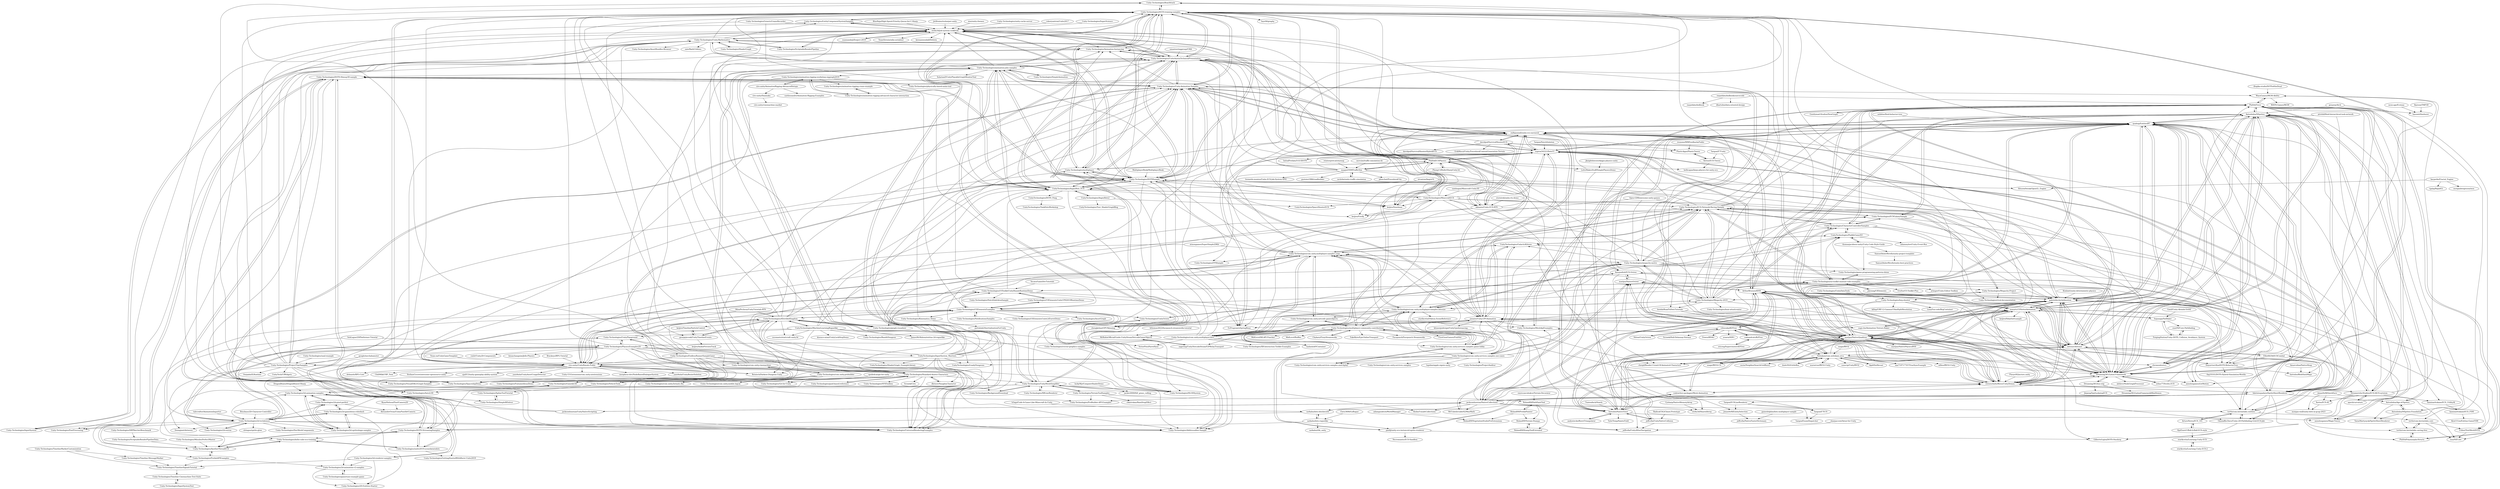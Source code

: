digraph G {
"Unity-Technologies/BoatAttack" -> "Unity-Technologies/DOTS-training-samples" ["e"=1]
"Unity-Technologies/EntityComponentSystemSamples" -> "Unity-Technologies/DOTS-training-samples" ["e"=1]
"Unity-Technologies/EntityComponentSystemSamples" -> "stella3d/job-system-cookbook" ["e"=1]
"maajor/OSMTrafficSim" -> "PhilSA/ECSPhysics"
"maajor/OSMTrafficSim" -> "EsProgram/uSpringBone" ["e"=1]
"maajor/OSMTrafficSim" -> "jeffvella/UnityAStarNavigation"
"maajor/OSMTrafficSim" -> "quabug/EntitiesBT"
"maajor/OSMTrafficSim" -> "zulfajuniadi/unity-ecs-navmesh"
"maajor/OSMTrafficSim" -> "supron54321/DotsUI"
"maajor/OSMTrafficSim" -> "keijiro/Firefly" ["e"=1]
"maajor/OSMTrafficSim" -> "leonardo-montes/Unity-ECS-Job-System-SPH"
"maajor/OSMTrafficSim" -> "guotata1996/roadbuilder" ["e"=1]
"maajor/OSMTrafficSim" -> "Unity-Technologies/Unity.Animation.Samples"
"maajor/OSMTrafficSim" -> "mchrbn/unity-traffic-simulation" ["e"=1]
"maajor/OSMTrafficSim" -> "pboechat/ProceduralCity" ["e"=1]
"codeandcats/KdTree" -> "ericreg/Supercluster.KDTree"
"codeandcats/KdTree" -> "viliwonka/KDTree"
"Unity-Technologies/com.unity.netcode.gameobjects" -> "Unity-Technologies/com.unity.multiplayer.samples.coop" ["e"=1]
"Unity-Technologies/com.unity.netcode.gameobjects" -> "Unity-Technologies/com.unity.multiplayer.docs" ["e"=1]
"Unity-Technologies/com.unity.netcode.gameobjects" -> "Unity-Technologies/multiplayer-community-contributions" ["e"=1]
"Unity-Technologies/InputSystem" -> "Unity-Technologies/Unity.Mathematics" ["e"=1]
"Unity-Technologies/Animation-Instancing" -> "Unity-Technologies/UniteAustinTechnicalPresentation" ["e"=1]
"Unity-Technologies/vector-graphics-samples" -> "Unity-Technologies/ProBuilder-API-Examples"
"ArturoNereu/ECS_101" -> "tertle/com.bovinelabs.entities"
"ArturoNereu/ECS_101" -> "KptEmreU/Roll-A-Ball-ECS-style"
"Unity-Technologies/multiplayer" -> "Unity-Technologies/DOTSSample" ["e"=1]
"Unity-Technologies/multiplayer" -> "Unity-Technologies/DOTS-training-samples" ["e"=1]
"Unity-Technologies/multiplayer" -> "stella3d/job-system-cookbook" ["e"=1]
"Unity-Technologies/multiplayer" -> "Unity-Technologies/Unity.Mathematics" ["e"=1]
"Unity-Technologies/multiplayer" -> "PhilSA/ECSPhysics" ["e"=1]
"Unity-Technologies/UniversalRenderingExamples" -> "Unity-Technologies/DOTS-training-samples" ["e"=1]
"joeante/Unity.GPUAnimation" -> "zulfajuniadi/unity-ecs-navmesh"
"joeante/Unity.GPUAnimation" -> "sugi-cho/Animation-Texture-Baker" ["e"=1]
"joeante/Unity.GPUAnimation" -> "Unity-Technologies/UniteAustinTechnicalPresentation"
"joeante/Unity.GPUAnimation" -> "supron54321/DotsUI"
"joeante/Unity.GPUAnimation" -> "Unity-Technologies/Unity.Animation.Samples"
"joeante/Unity.GPUAnimation" -> "chengkehan/GPUSkinning" ["e"=1]
"joeante/Unity.GPUAnimation" -> "maxartz15/VertexAnimation"
"joeante/Unity.GPUAnimation" -> "Unity-Technologies/Animation-Instancing" ["e"=1]
"joeante/Unity.GPUAnimation" -> "reeseschultz/ReeseUnityDemos"
"joeante/Unity.GPUAnimation" -> "EsProgram/uSpringBone" ["e"=1]
"joeante/Unity.GPUAnimation" -> "kitasenjudesign/UnityGpuInstancing" ["e"=1]
"joeante/Unity.GPUAnimation" -> "Unity-Technologies/MeshApiExamples" ["e"=1]
"joeante/Unity.GPUAnimation" -> "jeffvella/UnityAStarNavigation"
"joeante/Unity.GPUAnimation" -> "chenjd/Render-Crowd-Of-Animated-Characters" ["e"=1]
"fabriziospadaro/SpriteSheetRenderer" -> "Antoshidza/NSprites"
"fabriziospadaro/SpriteSheetRenderer" -> "reeseschultz/ReeseUnityDemos"
"fabriziospadaro/SpriteSheetRenderer" -> "paullj/unity-ecs-instanced-sprite-renderer"
"fabriziospadaro/SpriteSheetRenderer" -> "ArthurBrussee/KNN"
"fabriziospadaro/SpriteSheetRenderer" -> "quabug/EntitiesBT"
"fabriziospadaro/SpriteSheetRenderer" -> "marijnz/NativeQuadtree"
"fabriziospadaro/SpriteSheetRenderer" -> "Omniaffix-Dave/Unity-2D-Pathfinding-Grid-ECS-Job"
"fabriziospadaro/SpriteSheetRenderer" -> "Antoshidza/Age-of-Sprites"
"fabriziospadaro/SpriteSheetRenderer" -> "5argon/ECSLineRenderer"
"fabriziospadaro/SpriteSheetRenderer" -> "supron54321/DotsUI"
"fabriziospadaro/SpriteSheetRenderer" -> "sarkahn/dots-blockworld"
"fabriziospadaro/SpriteSheetRenderer" -> "GilbertoGojira/DOTS-Stackray"
"fabriziospadaro/SpriteSheetRenderer" -> "maxartz15/VertexAnimation"
"fabriziospadaro/SpriteSheetRenderer" -> "jacksondunstan/NativeCollections"
"fabriziospadaro/SpriteSheetRenderer" -> "tertle/com.bovinelabs.entities"
"Unity-Technologies/SpaceshipDemo" -> "Unity-Technologies/DOTS-training-samples" ["e"=1]
"Unity-Technologies/SpaceshipDemo" -> "Unity-Technologies/DOTSSample" ["e"=1]
"jeffvella/UnityNativeCollision" -> "ArthurBrussee/KNN"
"jeffvella/UnityNativeCollision" -> "jeffvella/UnityAStarNavigation"
"jeffvella/UnityNativeCollision" -> "bartofzo/NativeTrees"
"EsProgram/uSpringBone" -> "supron54321/DotsUI" ["e"=1]
"Unity-Technologies/HLODSystem" -> "Unity-Technologies/UnityMeshSimplifier" ["e"=1]
"keijiro/Voxelman" -> "stella3d/job-system-cookbook" ["e"=1]
"keijiro/Voxelman" -> "Unity-Technologies/DOTS-training-samples" ["e"=1]
"Unity-Technologies/DOTS-training-samples" -> "Unity-Technologies/DOTSSample"
"Unity-Technologies/DOTS-training-samples" -> "Unity-Technologies/EntityComponentSystemSamples" ["e"=1]
"Unity-Technologies/DOTS-training-samples" -> "keijiro/Voxelman" ["e"=1]
"Unity-Technologies/DOTS-training-samples" -> "Dreaming381/Latios-Framework"
"Unity-Technologies/DOTS-training-samples" -> "Unity-Technologies/UniversalRenderingExamples" ["e"=1]
"Unity-Technologies/DOTS-training-samples" -> "Unity-Technologies/UniteAustinTechnicalPresentation"
"Unity-Technologies/DOTS-training-samples" -> "Unity-Technologies/BoatAttack" ["e"=1]
"Unity-Technologies/DOTS-training-samples" -> "Unity-Technologies/Unity.Animation.Samples"
"Unity-Technologies/DOTS-training-samples" -> "Unity-Technologies/multiplayer" ["e"=1]
"Unity-Technologies/DOTS-training-samples" -> "UnityTechnologies/AngryBots_ECS"
"Unity-Technologies/DOTS-training-samples" -> "Tayx94/graphy" ["e"=1]
"Unity-Technologies/DOTS-training-samples" -> "Unity-Technologies/Animation-Instancing" ["e"=1]
"Unity-Technologies/DOTS-training-samples" -> "Unity-Technologies/Addressables-Sample" ["e"=1]
"Unity-Technologies/DOTS-training-samples" -> "quabug/EntitiesBT"
"Unity-Technologies/DOTS-training-samples" -> "Unity-Technologies/SpaceshipDemo" ["e"=1]
"Unity-Technologies/unity-cache-server" -> "stella3d/job-system-cookbook" ["e"=1]
"Unity-Technologies/Unity.Mathematics" -> "stella3d/job-system-cookbook"
"Unity-Technologies/Unity.Mathematics" -> "Unity-Technologies/ScriptableRenderPipeline" ["e"=1]
"Unity-Technologies/Unity.Mathematics" -> "Unity-Technologies/ShaderGraph" ["e"=1]
"Unity-Technologies/Unity.Mathematics" -> "Unity-Technologies/PostProcessing" ["e"=1]
"Unity-Technologies/Unity.Mathematics" -> "Unity-Technologies/DOTS-training-samples"
"Unity-Technologies/Unity.Mathematics" -> "Unity-Technologies/AutoLOD" ["e"=1]
"Unity-Technologies/Unity.Mathematics" -> "Unity-Technologies/UniteAustinTechnicalPresentation"
"Unity-Technologies/Unity.Mathematics" -> "Unity-Technologies/UniversalRenderingExamples" ["e"=1]
"Unity-Technologies/Unity.Mathematics" -> "Unity-Technologies/EntityComponentSystemSamples" ["e"=1]
"Unity-Technologies/Unity.Mathematics" -> "Unity-Technologies/InputSystem" ["e"=1]
"Unity-Technologies/Unity.Mathematics" -> "Unity-Technologies/multiplayer" ["e"=1]
"Unity-Technologies/Unity.Mathematics" -> "Unity-Technologies/Animation-Instancing" ["e"=1]
"Unity-Technologies/Unity.Mathematics" -> "keijiro/Voxelman" ["e"=1]
"Unity-Technologies/Unity.Mathematics" -> "Unity-Technologies/AssetBundles-Browser" ["e"=1]
"Unity-Technologies/Unity.Mathematics" -> "zalo/MathUtilities" ["e"=1]
"ciro-unity/UnityRoyale-Public" -> "Unity-Technologies/UIToolkitUnityRoyaleRuntimeDemo"
"ciro-unity/UnityRoyale-Public" -> "UnityTechnologies/ATerribleKingdom"
"ciro-unity/UnityRoyale-Public" -> "Reinisch/Darkest-Dungeon-Unity" ["e"=1]
"ciro-unity/UnityRoyale-Public" -> "ChiliMilk/URP_Toon" ["e"=1]
"ciro-unity/UnityRoyale-Public" -> "StefanoCecere/awesome-opensource-unity" ["e"=1]
"ciro-unity/UnityRoyale-Public" -> "Unity-Technologies/Addressables-Sample" ["e"=1]
"ciro-unity/UnityRoyale-Public" -> "sjai013/unity-gameplay-ability-system" ["e"=1]
"ciro-unity/UnityRoyale-Public" -> "Unity-Technologies/UniversalRenderingExamples" ["e"=1]
"ciro-unity/UnityRoyale-Public" -> "yasirkula/UnityAssetUsageDetector" ["e"=1]
"ciro-unity/UnityRoyale-Public" -> "Unity-UI-Extensions/com.unity.uiextensions" ["e"=1]
"ciro-unity/UnityRoyale-Public" -> "merpheus-dev/NodeBasedDialogueSystem" ["e"=1]
"ciro-unity/UnityRoyale-Public" -> "Unity-Technologies/DOTS-training-samples"
"ciro-unity/UnityRoyale-Public" -> "Unity-Technologies/com.unity.multiplayer.samples.coop"
"ciro-unity/UnityRoyale-Public" -> "yasirkula/UnityBezierSolution" ["e"=1]
"ciro-unity/UnityRoyale-Public" -> "delmarle/RPG-Core" ["e"=1]
"Unity-Technologies/animation-jobs-samples" -> "Unity-Technologies/graph-visualizer" ["e"=1]
"Unity-Technologies/animation-jobs-samples" -> "Unity-Technologies/Unity.Animation.Samples"
"Unity-Technologies/animation-jobs-samples" -> "Unity-Technologies/Animation-Instancing" ["e"=1]
"Unity-Technologies/animation-jobs-samples" -> "Unity-Technologies/SimpleAnimation" ["e"=1]
"Unity-Technologies/animation-jobs-samples" -> "Unity-Technologies/DOTSSample"
"Unity-Technologies/animation-jobs-samples" -> "EsProgram/uSpringBone" ["e"=1]
"Unity-Technologies/animation-jobs-samples" -> "Unity-Technologies/UnityMeshSimplifier"
"Unity-Technologies/animation-jobs-samples" -> "chengkehan/GPUSkinning" ["e"=1]
"Unity-Technologies/animation-jobs-samples" -> "Unity-Technologies/Standard-Assets-Characters"
"Unity-Technologies/animation-jobs-samples" -> "Unity-Technologies/UniteAustinTechnicalPresentation"
"Unity-Technologies/animation-jobs-samples" -> "SolarianZ/UnityPlayableGraphMonitorTool" ["e"=1]
"Unity-Technologies/animation-jobs-samples" -> "Unity-Technologies/animation-rigging-workshop-siggraph2019"
"Unity-Technologies/animation-jobs-samples" -> "joeante/Unity.GPUAnimation"
"Unity-Technologies/animation-jobs-samples" -> "Unity-Technologies/DOTS-Shmup3D-sample"
"Unity-Technologies/animation-jobs-samples" -> "stella3d/job-system-cookbook"
"ciro-unity/AnimationRigging-AdvancedSetups" -> "cardosoandre/Animation-Rigging-Examples"
"ciro-unity/AnimationRigging-AdvancedSetups" -> "ciro-unity/Danmaku"
"ciro-unity/AnimationRigging-AdvancedSetups" -> "Unity-Technologies/animation-rigging-workshop-siggraph2019"
"dudu502/LittleBee" -> "Nebukam/com.nebukam.orca" ["e"=1]
"raspofabs/dodbooksourcecode" -> "raspofabs/dodbook"
"raspofabs/dodbooksourcecode" -> "PhilSA/Trove"
"raspofabs/dodbooksourcecode" -> "dbartolini/data-oriented-design" ["e"=1]
"snape/RVO2" -> "Nebukam/com.nebukam.orca" ["e"=1]
"roboryantron/Unite2017" -> "stella3d/job-system-cookbook" ["e"=1]
"Unity-Technologies/EndlessRunnerSampleGame" -> "Unity-Technologies/SpaceshipDemo" ["e"=1]
"Unity-Technologies/EndlessRunnerSampleGame" -> "Unity-Technologies/UniteAustinTechnicalPresentation"
"Unity-Technologies/EndlessRunnerSampleGame" -> "Unity-Technologies/UniversalRenderingExamples" ["e"=1]
"Unity-Technologies/EndlessRunnerSampleGame" -> "Unity-Technologies/Standard-Assets-Characters"
"Unity-Technologies/EndlessRunnerSampleGame" -> "Unity-Technologies/Gamekit3D"
"Unity-Technologies/EndlessRunnerSampleGame" -> "ciro-unity/UnityRoyale-Public"
"Unity-Technologies/EndlessRunnerSampleGame" -> "Unity-Technologies/com.unity.cinemachine" ["e"=1]
"Unity-Technologies/EndlessRunnerSampleGame" -> "Unity-Technologies/animation-jobs-samples"
"Unity-Technologies/EndlessRunnerSampleGame" -> "Unity-Technologies/BackgroundDownload" ["e"=1]
"Unity-Technologies/EndlessRunnerSampleGame" -> "Unity-Technologies/BoatAttack" ["e"=1]
"Unity-Technologies/EndlessRunnerSampleGame" -> "Unity-Technologies/UnityPlayground" ["e"=1]
"Unity-Technologies/EndlessRunnerSampleGame" -> "Unity-Technologies/VehicleTools"
"ashblue/fluid-behavior-tree" -> "quabug/EntitiesBT" ["e"=1]
"UnityTechnologies/MachineLearningRoguelike" -> "UnityTechnologies/ATerribleKingdom"
"UnityTechnologies/MachineLearningRoguelike" -> "JamesMcMahon/entitas-2d-roguelike" ["e"=1]
"UnityTechnologies/MachineLearningRoguelike" -> "UnityTechnologies/AngryBots_ECS"
"UnityTechnologies/MachineLearningRoguelike" -> "UnityTechnologies/MinecraftECS"
"UnityTechnologies/MachineLearningRoguelike" -> "Unity-Technologies/UnityPlayground" ["e"=1]
"UnityTechnologies/MachineLearningRoguelike" -> "coconauts/startcraft-unity3d" ["e"=1]
"UnityTechnologies/MachineLearningRoguelike" -> "Reinisch/Darkest-Dungeon-Unity" ["e"=1]
"UnityTechnologies/MachineLearningRoguelike" -> "kisence-mian/UnityLockStepDemo" ["e"=1]
"UnityTechnologies/MachineLearningRoguelike" -> "Unity-Technologies/BanditDungeon" ["e"=1]
"UnityTechnologies/MachineLearningRoguelike" -> "UnityTechnologies/LoadyDungeons" ["e"=1]
"UnityTechnologies/MachineLearningRoguelike" -> "ciro-unity/UnityRoyale-Public"
"ssannandeji/Zenject-2019" -> "stella3d/job-system-cookbook" ["e"=1]
"Unity-Technologies/BackgroundDownload" -> "Unity-Technologies/UnityMeshSimplifier" ["e"=1]
"UnityTechnologies/ATerribleKingdom" -> "ciro-unity/UnityRoyale-Public"
"UnityTechnologies/ATerribleKingdom" -> "Unity-Technologies/graph-visualizer" ["e"=1]
"UnityTechnologies/ATerribleKingdom" -> "georgejecook/UnityTimelineEvents"
"UnityTechnologies/ATerribleKingdom" -> "keijiro/TimelineParticleControl" ["e"=1]
"UnityTechnologies/ATerribleKingdom" -> "UnityTechnologies/MachineLearningRoguelike"
"UnityTechnologies/ATerribleKingdom" -> "Unity-Technologies/DOTS-training-samples"
"UnityTechnologies/ATerribleKingdom" -> "Unity-Technologies/UniversalRenderingExamples" ["e"=1]
"UnityTechnologies/ATerribleKingdom" -> "UnityTechnologies/ShaderGraph_ExampleLibrary" ["e"=1]
"UnityTechnologies/ATerribleKingdom" -> "Unity-Technologies/UIElementsExamples"
"UnityTechnologies/ATerribleKingdom" -> "Unity-Technologies/UniteAustinTechnicalPresentation"
"UnityTechnologies/ATerribleKingdom" -> "Unity-Technologies/Animation-Instancing" ["e"=1]
"UnityTechnologies/ATerribleKingdom" -> "Unity-Technologies/HLODSystem" ["e"=1]
"UnityTechnologies/ATerribleKingdom" -> "Reinisch/Darkest-Dungeon-Unity" ["e"=1]
"UnityTechnologies/ATerribleKingdom" -> "Unity-Technologies/DOTSSample"
"UnityTechnologies/ATerribleKingdom" -> "coconauts/startcraft-unity3d" ["e"=1]
"starikcetin/Learning-Unity-ECS-2" -> "starikcetin/Learning-Unity-ECS"
"b3agz/Code-A-Game-Like-Minecraft-In-Unity" -> "sarkahn/dots-blockworld" ["e"=1]
"Unity-Technologies/com.unity.cinemachine" -> "Unity-Technologies/com.unity.probuilder" ["e"=1]
"Unity-Technologies/com.unity.cinemachine" -> "Unity-Technologies/Unity.Animation.Samples" ["e"=1]
"Unity-Technologies/com.unity.cinemachine" -> "Unity-Technologies/Standard-Assets-Characters" ["e"=1]
"Unity-Technologies/com.unity.cinemachine" -> "Unity-Technologies/DOTS-training-samples" ["e"=1]
"Unity-Technologies/SimpleAnimation" -> "Unity-Technologies/animation-jobs-samples" ["e"=1]
"Unity-Technologies/SimpleAnimation" -> "Unity-Technologies/UniteAustinTechnicalPresentation" ["e"=1]
"Brackeys/2D-Character-Controller" -> "Unity-Technologies/2d-techdemos" ["e"=1]
"PixeyeHQ/actors.unity" -> "reeseschultz/ReeseUnityDemos" ["e"=1]
"georgejecook/UnityTimelineEvents" -> "keijiro/TimelineParticleControl" ["e"=1]
"georgejecook/UnityTimelineEvents" -> "keijiro/AudioPreviewTrack"
"georgejecook/UnityTimelineEvents" -> "UnityTechnologies/ATerribleKingdom"
"Nebukam/com.nebukam.orca" -> "snape/RVO2-CS" ["e"=1]
"Nebukam/com.nebukam.orca" -> "warmtrue/RVO2-Unity" ["e"=1]
"Nebukam/com.nebukam.orca" -> "sunsvip/UnityRVO2"
"Nebukam/com.nebukam.orca" -> "dudu502/LittleBee" ["e"=1]
"Nebukam/com.nebukam.orca" -> "chenjd/Render-Crowd-Of-Animated-Characters" ["e"=1]
"Nebukam/com.nebukam.orca" -> "ArthurBrussee/KNN"
"Nebukam/com.nebukam.orca" -> "ikpil/DotRecast" ["e"=1]
"Nebukam/com.nebukam.orca" -> "aaa719717747/TrueSyncExample" ["e"=1]
"Nebukam/com.nebukam.orca" -> "Dreaming381/Latios-Framework"
"Nebukam/com.nebukam.orca" -> "aillieo/RVO2-Unity"
"Nebukam/com.nebukam.orca" -> "bartofzo/NativeTrees"
"Nebukam/com.nebukam.orca" -> "marijnz/NativeQuadtree"
"Nebukam/com.nebukam.orca" -> "nezix/NeighborSearchGridBurst"
"Nebukam/com.nebukam.orca" -> "dotsnav/dotsnav"
"Nebukam/com.nebukam.orca" -> "chromealex/ecs" ["e"=1]
"Roland09/PrefabPainter" -> "Roland09/PathPaintTool"
"Roland09/PrefabPainter" -> "Roland09/VegetationStudioProExtensions"
"Roland09/PrefabPainter" -> "Roland09/Terrain-Stamps"
"Roland09/PathPaintTool" -> "Roland09/PrefabPainter"
"Roland09/PathPaintTool" -> "Roland09/Terrain-Stamps"
"Roland09/PathPaintTool" -> "Roland09/StampToolExtended"
"Roland09/Terrain-Stamps" -> "Roland09/StampToolExtended"
"warmtrue/RVO2-Unity" -> "Nebukam/com.nebukam.orca" ["e"=1]
"supron54321/DotsUI" -> "quabug/EntitiesBT"
"supron54321/DotsUI" -> "InitialPrefabs/UGUIDOTS"
"supron54321/DotsUI" -> "joeante/Unity.GPUAnimation"
"supron54321/DotsUI" -> "zulfajuniadi/unity-ecs-navmesh"
"supron54321/DotsUI" -> "reeseschultz/ReeseUnityDemos"
"supron54321/DotsUI" -> "Unity-Technologies/Unity.Animation.Samples"
"supron54321/DotsUI" -> "EsProgram/uSpringBone" ["e"=1]
"supron54321/DotsUI" -> "skhamis/Unity-ECS-RTS"
"supron54321/DotsUI" -> "PhilSA/ECSPhysics"
"supron54321/DotsUI" -> "fabriziospadaro/SpriteSheetRenderer"
"supron54321/DotsUI" -> "marijnz/NativeQuadtree"
"supron54321/DotsUI" -> "Antypodish/ECS-Octree"
"supron54321/DotsUI" -> "Dreaming381/Latios-Framework"
"supron54321/DotsUI" -> "gabrieldechichi/dmotion"
"Unity-Technologies/NotificationsSamples" -> "Unity-Technologies/UIElementsExamples" ["e"=1]
"stella3d/job-system-cookbook" -> "keijiro/Voxelman" ["e"=1]
"stella3d/job-system-cookbook" -> "Unity-Technologies/EntityComponentSystemSamples" ["e"=1]
"stella3d/job-system-cookbook" -> "Unity-Technologies/UniteAustinTechnicalPresentation"
"stella3d/job-system-cookbook" -> "Unity-Technologies/Unity.Mathematics"
"stella3d/job-system-cookbook" -> "Unity-Technologies/ScriptableRenderPipeline" ["e"=1]
"stella3d/job-system-cookbook" -> "Unity-Technologies/DOTS-training-samples"
"stella3d/job-system-cookbook" -> "Unity-Technologies/DOTSSample"
"stella3d/job-system-cookbook" -> "Unity-Technologies/PostProcessing" ["e"=1]
"stella3d/job-system-cookbook" -> "TeamSirenix/odin-serializer" ["e"=1]
"stella3d/job-system-cookbook" -> "keenanwoodall/Deform" ["e"=1]
"stella3d/job-system-cookbook" -> "Unity-Technologies/UniversalRenderingExamples" ["e"=1]
"stella3d/job-system-cookbook" -> "Unity-Technologies/Animation-Instancing" ["e"=1]
"stella3d/job-system-cookbook" -> "Unity-Technologies/AutoLOD" ["e"=1]
"stella3d/job-system-cookbook" -> "Unity-Technologies/multiplayer" ["e"=1]
"stella3d/job-system-cookbook" -> "ssannandeji/Zenject-2019" ["e"=1]
"Unity-Technologies/Addressables-Sample" -> "Unity-Technologies/DOTS-training-samples" ["e"=1]
"Chris3606/GoRogue" -> "sarkahn/dots-roguelike" ["e"=1]
"5argon/NotchSolution" -> "supron54321/DotsUI" ["e"=1]
"Unity-Technologies/multiplayer-community-contributions" -> "Unity-Technologies/com.unity.multiplayer.samples.bitesize"
"Unity-Technologies/multiplayer-community-contributions" -> "Unity-Technologies/com.unity.netcode.gameobjects" ["e"=1]
"Unity-Technologies/multiplayer-community-contributions" -> "Unity-Technologies/com.unity.services.samples.game-lobby"
"Unity-Technologies/multiplayer-community-contributions" -> "Unity-Technologies/com.unity.multiplayer.samples.coop"
"Unity-Technologies/multiplayer-community-contributions" -> "Unity-Technologies/com.unity.multiplayer.docs"
"Unity-Technologies/multiplayer-community-contributions" -> "MidLevel/MLAPI.Puncher" ["e"=1]
"Unity-Technologies/multiplayer-community-contributions" -> "FirstGearGames/FishNet" ["e"=1]
"Unity-Technologies/multiplayer-community-contributions" -> "MrRobinOfficial/Guide-UnitySteamNetcodeGameObjects"
"Unity-Technologies/multiplayer-community-contributions" -> "MidLevel/Ruffles" ["e"=1]
"Unity-Technologies/multiplayer-community-contributions" -> "Unity-Technologies/ECS-Network-Racing-Sample"
"Unity-Technologies/multiplayer-community-contributions" -> "Chykary/FizzySteamworks" ["e"=1]
"Unity-Technologies/multiplayer-community-contributions" -> "sagering/UnityNetcodeSteamP2PRelayTransport"
"Unity-Technologies/multiplayer-community-contributions" -> "FakeByte/EpicOnlineTransport" ["e"=1]
"Unity-Technologies/multiplayer-community-contributions" -> "Facepunch/Facepunch.Steamworks" ["e"=1]
"Unity-Technologies/multiplayer-community-contributions" -> "hadashiA/VContainer" ["e"=1]
"keijiro/TimelineParticleControl" -> "georgejecook/UnityTimelineEvents" ["e"=1]
"ArthurBrussee/KNN" -> "marijnz/NativeQuadtree"
"ArthurBrussee/KNN" -> "viliwonka/KDTree"
"ArthurBrussee/KNN" -> "quabug/EntitiesBT"
"ArthurBrussee/KNN" -> "reeseschultz/ReeseUnityDemos"
"ArthurBrussee/KNN" -> "marijnz/NativeOctree"
"ArthurBrussee/KNN" -> "Dreaming381/Latios-Framework"
"ArthurBrussee/KNN" -> "fabriziospadaro/SpriteSheetRenderer"
"ArthurBrussee/KNN" -> "maxartz15/VertexAnimation"
"ArthurBrussee/KNN" -> "dotsnav/dotsnav"
"ArthurBrussee/KNN" -> "zulfajuniadi/unity-ecs-navmesh"
"ArthurBrussee/KNN" -> "jacksondunstan/NativeCollections"
"ArthurBrussee/KNN" -> "gabrieldechichi/dmotion"
"ArthurBrussee/KNN" -> "Nebukam/com.nebukam.orca"
"ArthurBrussee/KNN" -> "bartofzo/NativeTrees"
"ArthurBrussee/KNN" -> "jeffvella/UnityNativeCollision"
"ptrefall/fluid-hierarchical-task-network" -> "DreamersIncStudios/ECS-IAUS-sytstem" ["e"=1]
"ptrefall/fluid-hierarchical-task-network" -> "quabug/EntitiesBT" ["e"=1]
"Unity-Technologies/TerrainToolSamples" -> "Roland09/PathPaintTool"
"Unity-Technologies/TerrainToolSamples" -> "Unity-Technologies/ProBuilder-API-Examples"
"Unity-Technologies/TerrainToolSamples" -> "Unity-Technologies/UnityMeshSimplifier"
"Unity-Technologies/TerrainToolSamples" -> "chkztrukaz/RainDropEffect" ["e"=1]
"Unity-Technologies/guid-based-reference" -> "Unity-Technologies/Standard-Assets-Characters" ["e"=1]
"Nition/UnityOctree" -> "viliwonka/KDTree" ["e"=1]
"Unity-Technologies/UniteAustinTechnicalPresentation" -> "zulfajuniadi/unity-ecs-navmesh"
"Unity-Technologies/UniteAustinTechnicalPresentation" -> "stella3d/job-system-cookbook"
"Unity-Technologies/UniteAustinTechnicalPresentation" -> "Unity-Technologies/Animation-Instancing" ["e"=1]
"Unity-Technologies/UniteAustinTechnicalPresentation" -> "joeante/Unity.GPUAnimation"
"Unity-Technologies/UniteAustinTechnicalPresentation" -> "Unity-Technologies/DOTS-training-samples"
"Unity-Technologies/UniteAustinTechnicalPresentation" -> "chengkehan/GPUSkinning" ["e"=1]
"Unity-Technologies/UniteAustinTechnicalPresentation" -> "Unity-Technologies/DOTSSample"
"Unity-Technologies/UniteAustinTechnicalPresentation" -> "Unity-Technologies/Unity.Animation.Samples"
"Unity-Technologies/UniteAustinTechnicalPresentation" -> "reeseschultz/ReeseUnityDemos"
"Unity-Technologies/UniteAustinTechnicalPresentation" -> "Unity-Technologies/Unity.Mathematics"
"Unity-Technologies/UniteAustinTechnicalPresentation" -> "Unity-Technologies/animation-jobs-samples"
"Unity-Technologies/UniteAustinTechnicalPresentation" -> "EsProgram/uSpringBone" ["e"=1]
"Unity-Technologies/UniteAustinTechnicalPresentation" -> "keijiro/Voxelman" ["e"=1]
"Unity-Technologies/UniteAustinTechnicalPresentation" -> "keijiro/Firefly" ["e"=1]
"Unity-Technologies/UniteAustinTechnicalPresentation" -> "UnityTechnologies/AngryBots_ECS"
"zulfajuniadi/unity-ecs-navmesh" -> "reeseschultz/ReeseUnityDemos"
"zulfajuniadi/unity-ecs-navmesh" -> "joeante/Unity.GPUAnimation"
"zulfajuniadi/unity-ecs-navmesh" -> "Unity-Technologies/UniteAustinTechnicalPresentation"
"zulfajuniadi/unity-ecs-navmesh" -> "PhilSA/ECSPhysics"
"zulfajuniadi/unity-ecs-navmesh" -> "skhamis/Unity-ECS-RTS"
"zulfajuniadi/unity-ecs-navmesh" -> "supron54321/DotsUI"
"zulfajuniadi/unity-ecs-navmesh" -> "quabug/EntitiesBT"
"zulfajuniadi/unity-ecs-navmesh" -> "ArthurBrussee/KNN"
"zulfajuniadi/unity-ecs-navmesh" -> "tertle/com.bovinelabs.entities"
"zulfajuniadi/unity-ecs-navmesh" -> "Unity-Technologies/Unity.Animation.Samples"
"zulfajuniadi/unity-ecs-navmesh" -> "dotsnav/dotsnav"
"zulfajuniadi/unity-ecs-navmesh" -> "PlasticApps/PlasticTween"
"zulfajuniadi/unity-ecs-navmesh" -> "Omniaffix-Dave/Unity-2D-Pathfinding-Grid-ECS-Job"
"zulfajuniadi/unity-ecs-navmesh" -> "davidpol/SurvivalShooterECS"
"zulfajuniadi/unity-ecs-navmesh" -> "stella3d/job-system-cookbook"
"UnityTechnologies/AngryBots_ECS" -> "Unity-Technologies/DOTSSample"
"UnityTechnologies/AngryBots_ECS" -> "UnityTechnologies/MinecraftECS"
"UnityTechnologies/AngryBots_ECS" -> "Unity-Technologies/DOTS-training-samples"
"UnityTechnologies/AngryBots_ECS" -> "Unity-Technologies/Unity.Animation.Samples"
"UnityTechnologies/AngryBots_ECS" -> "Unity-Technologies/UniteAustinTechnicalPresentation"
"UnityTechnologies/AngryBots_ECS" -> "UnityTechnologies/AngryBots2"
"UnityTechnologies/AngryBots_ECS" -> "UnityTechnologies/DOTS_Pong"
"UnityTechnologies/AngryBots_ECS" -> "Unity-Technologies/Animation-Instancing" ["e"=1]
"UnityTechnologies/AngryBots_ECS" -> "Unity-Technologies/DOTS-Shmup3D-sample"
"UnityTechnologies/AngryBots_ECS" -> "keijiro/Voxelman" ["e"=1]
"UnityTechnologies/AngryBots_ECS" -> "zulfajuniadi/unity-ecs-navmesh"
"UnityTechnologies/AngryBots_ECS" -> "supron54321/DotsUI"
"UnityTechnologies/AngryBots_ECS" -> "Unity-Technologies/animation-jobs-samples"
"UnityTechnologies/AngryBots_ECS" -> "stella3d/job-system-cookbook"
"UnityTechnologies/AngryBots_ECS" -> "Unity-Technologies/Addressables-Sample" ["e"=1]
"UnityTechnologies/MinecraftECS" -> "UnityTechnologies/AngryBots_ECS"
"UnityTechnologies/MinecraftECS" -> "Dreaming381/Latios-Framework"
"UnityTechnologies/MinecraftECS" -> "Unity-Technologies/DOTS-training-samples"
"UnityTechnologies/MinecraftECS" -> "UnityTechnologies/SpaceShooterECS"
"UnityTechnologies/MinecraftECS" -> "keijiro/Voxelman" ["e"=1]
"UnityTechnologies/MinecraftECS" -> "zulfajuniadi/unity-ecs-navmesh"
"UnityTechnologies/MinecraftECS" -> "EsProgram/uSpringBone" ["e"=1]
"UnityTechnologies/MinecraftECS" -> "gabrieldechichi/dmotion"
"UnityTechnologies/MinecraftECS" -> "Unity-Technologies/UniteAustinTechnicalPresentation"
"UnityTechnologies/MinecraftECS" -> "lwwhb/RoadToDotsTutorials" ["e"=1]
"UnityTechnologies/MinecraftECS" -> "Unity-Technologies/DOTSSample"
"UnityTechnologies/MinecraftECS" -> "skhamis/Unity-ECS-RTS"
"UnityTechnologies/MinecraftECS" -> "Unity-Technologies/Animation-Instancing" ["e"=1]
"UnityTechnologies/MinecraftECS" -> "Unity-Technologies/ECS-Network-Racing-Sample"
"UnityTechnologies/MinecraftECS" -> "chenjd/Render-Crowd-Of-Animated-Characters" ["e"=1]
"Unity-Technologies/SRPBatcherBenchmark" -> "Unity-Technologies/ScriptableRenderPipelineData"
"Unity-Technologies/UnityMeshSimplifier" -> "Unity-Technologies/UnityOctree" ["e"=1]
"Unity-Technologies/UnityMeshSimplifier" -> "Unity-Technologies/AutoLOD" ["e"=1]
"Unity-Technologies/UnityMeshSimplifier" -> "Unity-Technologies/HLODSystem" ["e"=1]
"Unity-Technologies/UnityMeshSimplifier" -> "Unity-Technologies/AnotherThreadECS"
"Unity-Technologies/UnityMeshSimplifier" -> "Unity-Technologies/DOTS-StreamingSamples"
"Unity-Technologies/UnityMeshSimplifier" -> "Unity-Technologies/BackgroundDownload" ["e"=1]
"Unity-Technologies/UnityMeshSimplifier" -> "Unity-Technologies/animation-jobs-samples"
"Unity-Technologies/UnityMeshSimplifier" -> "Unity-Technologies/TerrainToolSamples"
"Unity-Technologies/UnityMeshSimplifier" -> "jackie2009/HiZ_grass_culling"
"Unity-Technologies/UnityMeshSimplifier" -> "Unity-Technologies/XRLineRenderer" ["e"=1]
"Unity-Technologies/UnityMeshSimplifier" -> "Unity-Technologies/Unity.Animation.Samples"
"Unity-Technologies/MissilesPerfectMaster" -> "Unity-Technologies/AnotherThreadECS" ["e"=1]
"Unity-Technologies/com.unity.probuilder" -> "Unity-Technologies/com.unity.cinemachine" ["e"=1]
"Unity-Technologies/com.unity.probuilder" -> "Unity-Technologies/Gamekit3D"
"Unity-Technologies/com.unity.probuilder" -> "Unity-Technologies/ProBuilder-API-Examples"
"Unity-Technologies/com.unity.probuilder" -> "Unity-Technologies/com.unity.formats.fbx" ["e"=1]
"Unity-Technologies/com.unity.probuilder" -> "Unity-Technologies/Git-for-Unity"
"Unity-Technologies/com.unity.probuilder" -> "Unity-Technologies/com.unity.mobile.logcat"
"Unity-Technologies/2d-pixel-perfect" -> "Unity-Technologies/2d-animation-samples"
"Unity-Technologies/2d-pixel-perfect" -> "Unity-Technologies/2d-gamedemo-robodash"
"Unity-Technologies/2d-pixel-perfect" -> "Unity-Technologies/2d-spriteshape-samples"
"Unity-Technologies/2d-pixel-perfect" -> "AlexanderOcias/UnityPixelArtCamera"
"mchrbn/unity-traffic-simulation" -> "maajor/OSMTrafficSim" ["e"=1]
"Unity-Technologies/2d-renderer-samples" -> "Unity-Technologies/2D-Entities-Starter"
"Unity-Technologies/2d-renderer-samples" -> "Unity-Technologies/TimelineSignalsTutorial"
"Unity-Technologies/2d-renderer-samples" -> "Unity-Technologies/2d-animation-v2-samples"
"Unity-Technologies/2d-renderer-samples" -> "Unity-Technologies/2d-animation-samples"
"Unity-Technologies/2d-animation-samples" -> "Unity-Technologies/2d-animation-v2-samples"
"Unity-Technologies/2d-animation-samples" -> "Unity-Technologies/2d-spriteshape-samples"
"Unity-Technologies/2d-animation-samples" -> "Unity-Technologies/2d-pixel-perfect"
"Unity-Technologies/2d-animation-samples" -> "Unity-Technologies/2d-renderer-samples"
"Unity-Technologies/2d-animation-samples" -> "Unity-Technologies/Gamekit3D"
"Unity-Technologies/TimelineMarkerCustomization" -> "Unity-Technologies/Timeline-MessageMarker"
"Unity-Technologies/TimelineMarkerCustomization" -> "Unity-Technologies/TimelineSignalsTutorial"
"KptEmreU/Roll-A-Ball-ECS-style" -> "starikcetin/Learning-Unity-ECS"
"KptEmreU/Roll-A-Ball-ECS-style" -> "ArturoNereu/ECS_101"
"PhilSA/ECSPhysics" -> "zulfajuniadi/unity-ecs-navmesh"
"PhilSA/ECSPhysics" -> "paullj/unity-ecs-instanced-sprite-renderer"
"PhilSA/ECSPhysics" -> "supron54321/DotsUI"
"PhilSA/ECSPhysics" -> "quabug/EntitiesBT"
"PhilSA/ECSPhysics" -> "Antypodish/ECS-Octree"
"PhilSA/ECSPhysics" -> "stella3d/job-system-cookbook"
"PhilSA/ECSPhysics" -> "maajor/OSMTrafficSim"
"PhilSA/ECSPhysics" -> "skhamis/Unity-ECS-RTS"
"PhilSA/ECSPhysics" -> "bellicapax/bepu-physics-for-unity-ecs"
"PhilSA/ECSPhysics" -> "keijiro/Firefly" ["e"=1]
"PhilSA/ECSPhysics" -> "Unity-Technologies/multiplayer" ["e"=1]
"PhilSA/ECSPhysics" -> "Phong13/BulletSharpUnity3d" ["e"=1]
"PhilSA/ECSPhysics" -> "Unity-Technologies/UniteAustinTechnicalPresentation"
"PhilSA/ECSPhysics" -> "LotteMakesStuff/SimplePhysicsDemo"
"Unity-Technologies/SuperScience" -> "stella3d/job-system-cookbook" ["e"=1]
"viliwonka/KDTree" -> "ArthurBrussee/KNN"
"viliwonka/KDTree" -> "Nition/UnityOctree" ["e"=1]
"viliwonka/KDTree" -> "codeandcats/KdTree"
"viliwonka/KDTree" -> "Scrawk/Hull-Delaunay-Voronoi" ["e"=1]
"viliwonka/KDTree" -> "marijnz/NativeQuadtree"
"viliwonka/KDTree" -> "marijnz/NativeOctree"
"viliwonka/KDTree" -> "snape/RVO2-CS" ["e"=1]
"viliwonka/KDTree" -> "Nebukam/com.nebukam.orca"
"viliwonka/KDTree" -> "Dreaming381/Latios-Framework"
"viliwonka/KDTree" -> "Fewes/BNAO" ["e"=1]
"viliwonka/KDTree" -> "xraxra/SDFr" ["e"=1]
"Unity-Technologies/Standard-Assets-Characters" -> "dbrizov/NaughtyCharacter" ["e"=1]
"Unity-Technologies/Standard-Assets-Characters" -> "Unity-Technologies/animation-jobs-samples"
"Unity-Technologies/Standard-Assets-Characters" -> "Unity-Technologies/Gamekit3D"
"Unity-Technologies/Standard-Assets-Characters" -> "Unity-Technologies/SpaceshipDemo" ["e"=1]
"Unity-Technologies/Standard-Assets-Characters" -> "Unity-Technologies/VFXToolbox" ["e"=1]
"Unity-Technologies/Standard-Assets-Characters" -> "Unity-Technologies/UnityMeshSimplifier"
"Unity-Technologies/Standard-Assets-Characters" -> "Unity-Technologies/FontainebleauDemo" ["e"=1]
"Unity-Technologies/Standard-Assets-Characters" -> "Unity-Technologies/Unity.Animation.Samples"
"Unity-Technologies/Standard-Assets-Characters" -> "Unity-Technologies/guid-based-reference" ["e"=1]
"Unity-Technologies/Standard-Assets-Characters" -> "Unity-Technologies/VehicleTools"
"Unity-Technologies/Standard-Assets-Characters" -> "Unity-Technologies/VisualEffectGraph-Samples" ["e"=1]
"Unity-Technologies/Standard-Assets-Characters" -> "Unity-Technologies/UniversalRenderingExamples" ["e"=1]
"Unity-Technologies/Standard-Assets-Characters" -> "Unity-Technologies/AutoLOD" ["e"=1]
"Unity-Technologies/Standard-Assets-Characters" -> "Scrawk/Ceto" ["e"=1]
"Unity-Technologies/Standard-Assets-Characters" -> "Unity-Technologies/DOTS-training-samples"
"Unity-Technologies/DOTS-StreamingSamples" -> "Unity-Technologies/DOTS-Shmup3D-sample"
"Unity-Technologies/DOTS-StreamingSamples" -> "Unity-Technologies/AnotherThreadECS"
"Unity-Technologies/DOTS-StreamingSamples" -> "Unity-Technologies/unite2019-scenedatatodots"
"Unity-Technologies/DOTS-StreamingSamples" -> "Unity-Technologies/Unity.Animation.Samples"
"Unity-Technologies/DOTS-StreamingSamples" -> "Unity-Technologies/hello-cube-ecs-training"
"reunono/MMFeedbacksPublic" -> "PlasticApps/PlasticTween" ["e"=1]
"Antypodish/ECS-Octree" -> "Unity-Technologies/UnityOctree" ["e"=1]
"Antypodish/ECS-Octree" -> "tertle/com.bovinelabs.entities"
"Antypodish/ECS-Octree" -> "GilbertoGojira/DOTS-Stackray"
"Antypodish/ECS-Octree" -> "marijnz/NativeOctree"
"Antypodish/ECS-Octree" -> "JonasDeM/EntitySelection"
"5argon/ECSLineRenderer" -> "5argon/E7ECS"
"5argon/ECSLineRenderer" -> "5argon/EnumDispatcher"
"5argon/ECSLineRenderer" -> "JonasDeM/EntitySelection"
"PlasticApps/PlasticTween" -> "Xerios/ECS-Tween"
"Unity-Technologies/VehicleTools" -> "Unity-Technologies/SplineToolTutorial"
"jacksondunstan/NativeCollections" -> "quabug/EntitiesBT"
"jacksondunstan/NativeCollections" -> "marijnz/NativeQuadtree"
"jacksondunstan/NativeCollections" -> "ArthurBrussee/KNN"
"jacksondunstan/NativeCollections" -> "fholm/UnsafeCollections" ["e"=1]
"jacksondunstan/NativeCollections" -> "MrUnbelievable92/MaxMath" ["e"=1]
"jacksondunstan/NativeCollections" -> "fabriziospadaro/SpriteSheetRenderer"
"jacksondunstan/NativeCollections" -> "stella3d/SharedArray"
"jacksondunstan/NativeCollections" -> "tertle/com.bovinelabs.entities"
"jacksondunstan/NativeCollections" -> "sarkahn/dots-blockworld"
"jacksondunstan/NativeCollections" -> "jacksondunstan/UnityNativeScripting" ["e"=1]
"jacksondunstan/NativeCollections" -> "bartofzo/NativeTrees"
"jacksondunstan/NativeCollections" -> "dotsnav/dotsnav"
"jacksondunstan/NativeCollections" -> "Unity-Technologies/MeshApiExamples" ["e"=1]
"jacksondunstan/NativeCollections" -> "joeante/Unity.GPUAnimation"
"jacksondunstan/NativeCollections" -> "reeseschultz/ReeseUnityDemos"
"ciro-unity/Danmaku" -> "ciro-unity/cinemachine-market"
"Unity-Technologies/2d-spriteshape-samples" -> "Unity-Technologies/2d-animation-samples"
"Unity-Technologies/2d-spriteshape-samples" -> "Unity-Technologies/2d-gamedemo-robodash"
"Unity-Technologies/2d-spriteshape-samples" -> "Unity-Technologies/2d-pixel-perfect"
"Unity-Technologies/Timeline-MessageMarker" -> "Unity-Technologies/TimelineSignalsTutorial"
"Xerios/ECS-Tween" -> "PlasticApps/PlasticTween"
"Xerios/ECS-Tween" -> "bellicapax/bepu-physics-for-unity-ecs"
"RadicalCSG/Chisel.Prototype" -> "jeffvella/UnityNativeCollision" ["e"=1]
"Unity-Technologies/TimelineSignalsTutorial" -> "Unity-Technologies/Timeline-Cinemachine-Test-Suite"
"Unity-Technologies/animation-rigging-workshop-siggraph2019" -> "Unity-Technologies/animation-rigging-crane-example"
"Unity-Technologies/animation-rigging-workshop-siggraph2019" -> "Unity-Technologies/animation-rigging-advanced-character-interaction"
"Unity-Technologies/animation-rigging-workshop-siggraph2019" -> "ciro-unity/AnimationRigging-AdvancedSetups"
"Unity-Technologies/animation-rigging-workshop-siggraph2019" -> "Unity-Technologies/SimpleIKSolver"
"Unity-Technologies/animation-rigging-workshop-siggraph2019" -> "Unity-Technologies/physically-based-anim-tool"
"LotteMakesStuff/SimplePhysicsDemo" -> "stella3d/SharedArray"
"LotteMakesStuff/SimplePhysicsDemo" -> "stella3d/job-system-cookbook"
"UnityTechnologies/AngryBots2" -> "UnityTechnologies/AngryBots_ECS"
"UnityTechnologies/AngryBots2" -> "UnityTechnologies/SpaceShooterECS"
"UnityTechnologies/AngryBots2" -> "UnityTechnologies/Test_ShaderGraphBlog" ["e"=1]
"paullj/unity-ecs-instanced-sprite-renderer" -> "Necromantic/ECS-Sandbox"
"paullj/unity-ecs-instanced-sprite-renderer" -> "fabriziospadaro/SpriteSheetRenderer"
"paullj/unity-ecs-instanced-sprite-renderer" -> "GilbertoGojira/DOTS-Stackray"
"paullj/unity-ecs-instanced-sprite-renderer" -> "PhilSA/ECSPhysics"
"tertle/com.bovinelabs.entities" -> "Antypodish/ECS-Octree"
"tertle/com.bovinelabs.entities" -> "tertle/com.bovinelabs.core"
"tertle/com.bovinelabs.entities" -> "Omniaffix-Dave/Unity-2D-Pathfinding-Grid-ECS-Job"
"tertle/com.bovinelabs.entities" -> "zulfajuniadi/unity-ecs-navmesh"
"tertle/com.bovinelabs.entities" -> "ArturoNereu/ECS_101"
"skhamis/Unity-ECS-RTS" -> "davidpol/SurvivalShooterECS"
"skhamis/Unity-ECS-RTS" -> "zulfajuniadi/unity-ecs-navmesh"
"skhamis/Unity-ECS-RTS" -> "supron54321/DotsUI"
"skhamis/Unity-ECS-RTS" -> "quabug/EntitiesBT"
"skhamis/Unity-ECS-RTS" -> "PhilSA/ECSPhysics"
"skhamis/Unity-ECS-RTS" -> "tertle/com.bovinelabs.entities"
"skhamis/Unity-ECS-RTS" -> "jeffvella/UnityAStarNavigation"
"skhamis/Unity-ECS-RTS" -> "keijiro/Firefly" ["e"=1]
"skhamis/Unity-ECS-RTS" -> "fholm/UnsafeCollections" ["e"=1]
"Unity-Technologies/PrefabAPIExamples" -> "Unity-Technologies/TimelineSignalsTutorial"
"Unity-Technologies/PrefabAPIExamples" -> "Unity-Technologies/AnotherThreadECS"
"Unity-Technologies/PrefabAPIExamples" -> "Unity-Technologies/2d-animation-v2-samples"
"davidpol/SurvivalShooterECS" -> "skhamis/Unity-ECS-RTS"
"davidpol/SurvivalShooterECS" -> "davidpol/SurvivalShooterHybridECS"
"davidpol/SurvivalShooterECS" -> "tertle/com.bovinelabs.entities"
"davidpol/SurvivalShooterECS" -> "zulfajuniadi/unity-ecs-navmesh"
"davidpol/SurvivalShooterECS" -> "PlasticApps/PlasticTween"
"davidpol/SurvivalShooterECS" -> "ErikMoczi/Unity.ProceduralContentGeneration-Terrain" ["e"=1]
"davidpol/SurvivalShooterECS" -> "Omniaffix-Dave/Unity-2D-Pathfinding-Grid-ECS-Job"
"davidpol/SurvivalShooterECS" -> "supron54321/DotsUI"
"davidpol/SurvivalShooterECS" -> "Unity-Technologies/DOTS-Shmup3D-sample"
"Unity-Technologies/2d-animation-v2-samples" -> "Unity-Technologies/2D-Entities-Starter"
"Unity-Technologies/2d-animation-v2-samples" -> "Unity-Technologies/gametune-example-game"
"5argon/E7ECS" -> "5argon/EnumDispatcher"
"Unity-Technologies/ScriptableRenderPipelineData" -> "Unity-Technologies/AnotherThreadECS"
"Unity-Technologies/Gamekit3D" -> "Unity-Technologies/2d-animation-samples"
"Unity-Technologies/animation-rigging-crane-example" -> "Unity-Technologies/animation-rigging-advanced-character-interaction"
"Unity-Technologies/SplineToolTutorial" -> "Unity-Technologies/SimpleIKSolver"
"starikcetin/Learning-Unity-ECS" -> "starikcetin/Learning-Unity-ECS-2"
"Unity-Technologies/AnotherThreadECS" -> "Unity-Technologies/hello-cube-ecs-training"
"Unity-Technologies/AnotherThreadECS" -> "Unity-Technologies/DOTS-StreamingSamples"
"Unity-Technologies/AnotherThreadECS" -> "Unity-Technologies/DOTS-Shmup3D-sample"
"Unity-Technologies/AnotherThreadECS" -> "Unity-Technologies/PrefabAPIExamples"
"Roland09/StampToolExtended" -> "Roland09/Terrain-Stamps"
"Unity-Technologies/SimpleIKSolver" -> "Unity-Technologies/SplineToolTutorial"
"JonasDeM/EntitySelection" -> "jeffvella/NativeFasterDictionary"
"Unity-Technologies/DOTSSample" -> "Unity-Technologies/DOTS-training-samples"
"Unity-Technologies/DOTSSample" -> "Unity-Technologies/Unity.Animation.Samples"
"Unity-Technologies/DOTSSample" -> "UnityTechnologies/AngryBots_ECS"
"Unity-Technologies/DOTSSample" -> "Unity-Technologies/multiplayer" ["e"=1]
"Unity-Technologies/DOTSSample" -> "Unity-Technologies/DOTS-Shmup3D-sample"
"Unity-Technologies/DOTSSample" -> "Unity-Technologies/UniteAustinTechnicalPresentation"
"Unity-Technologies/DOTSSample" -> "stella3d/job-system-cookbook"
"Unity-Technologies/DOTSSample" -> "Unity-Technologies/UniversalRenderingExamples" ["e"=1]
"Unity-Technologies/DOTSSample" -> "Unity-Technologies/EntityComponentSystemSamples" ["e"=1]
"Unity-Technologies/DOTSSample" -> "Unity-Technologies/animation-jobs-samples"
"Unity-Technologies/DOTSSample" -> "Unity-Technologies/FPSSample" ["e"=1]
"Unity-Technologies/DOTSSample" -> "Unity-Technologies/SpaceshipDemo" ["e"=1]
"Unity-Technologies/DOTSSample" -> "keijiro/Voxelman" ["e"=1]
"Unity-Technologies/DOTSSample" -> "Dreaming381/Latios-Framework"
"Unity-Technologies/DOTSSample" -> "Unity-Technologies/BoatAttack" ["e"=1]
"Dreaming381/Latios-Framework" -> "gabrieldechichi/dmotion"
"Dreaming381/Latios-Framework" -> "Antoshidza/NSprites"
"Dreaming381/Latios-Framework" -> "quabug/EntitiesBT"
"Dreaming381/Latios-Framework" -> "Dreaming381/lsss-wip"
"Dreaming381/Latios-Framework" -> "dotsnav/dotsnav"
"Dreaming381/Latios-Framework" -> "Unity-Technologies/DOTS-training-samples"
"Dreaming381/Latios-Framework" -> "reeseschultz/ReeseUnityDemos"
"Dreaming381/Latios-Framework" -> "annulusgames/LitMotion" ["e"=1]
"Dreaming381/Latios-Framework" -> "PhilSA/Trove"
"Dreaming381/Latios-Framework" -> "maxartz15/VertexAnimation"
"Dreaming381/Latios-Framework" -> "ArthurBrussee/KNN"
"Dreaming381/Latios-Framework" -> "marijnz/NativeQuadtree"
"Dreaming381/Latios-Framework" -> "chromealex/ecs" ["e"=1]
"Dreaming381/Latios-Framework" -> "sebas77/Svelto.ECS" ["e"=1]
"Dreaming381/Latios-Framework" -> "alelievr/NodeGraphProcessor" ["e"=1]
"chromealex/ecs" -> "gabrieldechichi/dmotion" ["e"=1]
"chromealex/ecs" -> "Antoshidza/NSprites" ["e"=1]
"chromealex/ecs" -> "quabug/EntitiesBT" ["e"=1]
"chromealex/ecs" -> "Dreaming381/Latios-Framework" ["e"=1]
"UnityTechnologies/InputSystem_Warriors" -> "Unity-Technologies/Unity.Animation.Samples"
"UnityTechnologies/InputSystem_Warriors" -> "Unity-Technologies/DOTSSample"
"UnityTechnologies/InputSystem_Warriors" -> "UnityTechnologies/LoadyDungeons" ["e"=1]
"UnityTechnologies/InputSystem_Warriors" -> "ciro-unity/UnityRoyale-Public"
"UnityTechnologies/InputSystem_Warriors" -> "UnityTechnologies/AngryBots_ECS"
"UnityTechnologies/InputSystem_Warriors" -> "Unity-Technologies/UIToolkitUnityRoyaleRuntimeDemo"
"UnityTechnologies/InputSystem_Warriors" -> "UnityTechnologies/ShaderGraph_ExampleLibrary" ["e"=1]
"UnityTechnologies/InputSystem_Warriors" -> "UnityTechnologies/MinecraftECS"
"UnityTechnologies/InputSystem_Warriors" -> "UnityTechnologies/ATerribleKingdom"
"UnityTechnologies/InputSystem_Warriors" -> "Unity-Technologies/Addressables-Sample" ["e"=1]
"UnityTechnologies/InputSystem_Warriors" -> "Unity-Technologies/SpaceshipDemo" ["e"=1]
"UnityTechnologies/InputSystem_Warriors" -> "Unity-Technologies/com.unity.multiplayer.samples.coop"
"UnityTechnologies/InputSystem_Warriors" -> "dbrizov/NaughtyCharacter" ["e"=1]
"UnityTechnologies/InputSystem_Warriors" -> "Unity-Technologies/UniversalRenderingExamples" ["e"=1]
"UnityTechnologies/InputSystem_Warriors" -> "Unity-Technologies/DOTS-training-samples"
"Yecats/GameDevTutorials" -> "Unity-Technologies/UIToolkitUnityRoyaleRuntimeDemo"
"Unity-Technologies/Kinematica_Demo" -> "Unity-Technologies/Unity.Animation.Samples"
"Unity-Technologies/Kinematica_Demo" -> "portalmk2/InertializationForUnity"
"atmosgames/SuperSimple2DKit" -> "ciro-unity/UnityRoyale-Public" ["e"=1]
"atmosgames/SuperSimple2DKit" -> "Unity-Technologies/com.unity.multiplayer.samples.coop" ["e"=1]
"dbrizov/NaughtyCharacter" -> "Unity-Technologies/Standard-Assets-Characters" ["e"=1]
"Chykary/FizzySteamworks" -> "Unity-Technologies/multiplayer-community-contributions" ["e"=1]
"codewriter-packages/Mesh-Animation" -> "maxartz15/VertexAnimation" ["e"=1]
"codewriter-packages/Mesh-Animation" -> "reeseschultz/ReeseUnityDemos" ["e"=1]
"codewriter-packages/Mesh-Animation" -> "bartofzo/NativeTrees" ["e"=1]
"codewriter-packages/Mesh-Animation" -> "gabrieldechichi/dmotion" ["e"=1]
"Unity-Technologies/ProjectTinySamples" -> "Unity-Technologies/DOTS-training-samples"
"Unity-Technologies/ProjectTinySamples" -> "Unity-Technologies/DOTSSample"
"Unity-Technologies/ProjectTinySamples" -> "Unity-Technologies/SpaceshipDemo" ["e"=1]
"Unity-Technologies/ProjectTinySamples" -> "Unity-Technologies/Addressables-Sample" ["e"=1]
"Unity-Technologies/ProjectTinySamples" -> "Unity-Technologies/BoatAttack" ["e"=1]
"Unity-Technologies/ProjectTinySamples" -> "Unity-Technologies/UniversalRenderingExamples" ["e"=1]
"Unity-Technologies/ProjectTinySamples" -> "Unity-Technologies/multiplayer" ["e"=1]
"Unity-Technologies/ProjectTinySamples" -> "Unity-Technologies/DOTS-Shmup3D-sample"
"Unity-Technologies/ProjectTinySamples" -> "Unity-Technologies/Animation-Instancing" ["e"=1]
"Unity-Technologies/ProjectTinySamples" -> "Unity-Technologies/VisualEffectGraph-Samples" ["e"=1]
"Unity-Technologies/ProjectTinySamples" -> "Unity-Technologies/EntityComponentSystemSamples" ["e"=1]
"Unity-Technologies/ProjectTinySamples" -> "stella3d/job-system-cookbook"
"Unity-Technologies/ProjectTinySamples" -> "Ourpalm/ILRuntime" ["e"=1]
"Unity-Technologies/ProjectTinySamples" -> "Demigiant/dotween" ["e"=1]
"Unity-Technologies/ProjectTinySamples" -> "UnityTech/UIWidgets" ["e"=1]
"Unity-Technologies/uaal-example" -> "Unity-Technologies/ProjectTinySamples" ["e"=1]
"Unity-Technologies/MeshApiExamples" -> "Unity-Technologies/Unity.Animation.Samples" ["e"=1]
"Unity-Technologies/MeshApiExamples" -> "marijnz/NativeQuadtree" ["e"=1]
"ntcaston/AngryGL" -> "UnityTechnologies/AngryBots_ECS"
"ntcaston/AngryGL" -> "Shturm0weak/OpenGL_Engine"
"marijnz/NativeQuadtree" -> "marijnz/NativeOctree"
"marijnz/NativeQuadtree" -> "ArthurBrussee/KNN"
"marijnz/NativeQuadtree" -> "bartofzo/NativeTrees"
"marijnz/NativeQuadtree" -> "quabug/EntitiesBT"
"marijnz/NativeQuadtree" -> "PhilSA/Trove"
"marijnz/NativeQuadtree" -> "maxartz15/VertexAnimation"
"marijnz/NativeQuadtree" -> "reeseschultz/ReeseUnityDemos"
"marijnz/NativeQuadtree" -> "Antoshidza/NSprites"
"marijnz/NativeQuadtree" -> "dotsnav/dotsnav"
"marijnz/NativeQuadtree" -> "Dreaming381/Latios-Framework"
"marijnz/NativeQuadtree" -> "gabrieldechichi/dmotion"
"marijnz/NativeQuadtree" -> "marijnz/NativePhysicsBVH" ["e"=1]
"marijnz/NativeQuadtree" -> "fabriziospadaro/SpriteSheetRenderer"
"marijnz/NativeQuadtree" -> "Unity-Technologies/MeshApiExamples" ["e"=1]
"marijnz/NativeQuadtree" -> "jacksondunstan/NativeCollections"
"Unity-Technologies/DOTS-Shmup3D-sample" -> "Unity-Technologies/unite2019-scenedatatodots"
"Unity-Technologies/DOTS-Shmup3D-sample" -> "Unity-Technologies/DOTS-StreamingSamples"
"Unity-Technologies/DOTS-Shmup3D-sample" -> "Unity-Technologies/Unity.Animation.Samples"
"Unity-Technologies/DOTS-Shmup3D-sample" -> "Unity-Technologies/hello-cube-ecs-training"
"Unity-Technologies/DOTS-Shmup3D-sample" -> "Unity-Technologies/AnotherThreadECS"
"Unity-Technologies/DOTS-Shmup3D-sample" -> "Unity-Technologies/GettingStartedWithBurst-Unite2019"
"Unity-Technologies/DOTS-Shmup3D-sample" -> "Unity-Technologies/DOTSSample"
"Gaxil/Unity-AlembicToVAT" -> "fuqunaga/VatBaker" ["e"=1]
"Omniaffix-Dave/Unity-2D-Pathfinding-Grid-ECS-Job" -> "tertle/com.bovinelabs.entities"
"Omniaffix-Dave/Unity-2D-Pathfinding-Grid-ECS-Job" -> "GilbertoGojira/DOTS-Stackray"
"UnityTechnologies/DOTS_Pong" -> "UnityTechnologies/TankDotsWorkshop"
"Unity-Technologies/UIToolkitUnityRoyaleRuntimeDemo" -> "ciro-unity/UnityRoyale-Public"
"Unity-Technologies/UIToolkitUnityRoyaleRuntimeDemo" -> "Unity-Technologies/ui-toolkit-manual-code-examples"
"Unity-Technologies/UIToolkitUnityRoyaleRuntimeDemo" -> "Unity-Technologies/UIElementsUniteCPH2019RuntimeDemo"
"Unity-Technologies/UIToolkitUnityRoyaleRuntimeDemo" -> "reeseschultz/ReeseUnityDemos"
"Unity-Technologies/UIToolkitUnityRoyaleRuntimeDemo" -> "Unity-Technologies/UIElementsExamples"
"Unity-Technologies/UIToolkitUnityRoyaleRuntimeDemo" -> "Unity-Technologies/MeshApiExamples" ["e"=1]
"Unity-Technologies/UIToolkitUnityRoyaleRuntimeDemo" -> "Unity-Technologies/Unity.Animation.Samples"
"Unity-Technologies/UIToolkitUnityRoyaleRuntimeDemo" -> "Unity-Technologies/NotchSafeAreaSample"
"Unity-Technologies/UIToolkitUnityRoyaleRuntimeDemo" -> "UnityTechnologies/AngryBots_ECS"
"reeseschultz/ReeseUnityDemos" -> "zulfajuniadi/unity-ecs-navmesh"
"reeseschultz/ReeseUnityDemos" -> "quabug/EntitiesBT"
"reeseschultz/ReeseUnityDemos" -> "dotsnav/dotsnav"
"reeseschultz/ReeseUnityDemos" -> "marijnz/NativeQuadtree"
"reeseschultz/ReeseUnityDemos" -> "ArthurBrussee/KNN"
"reeseschultz/ReeseUnityDemos" -> "Unity-Technologies/Unity.Animation.Samples"
"reeseschultz/ReeseUnityDemos" -> "Dreaming381/Latios-Framework"
"reeseschultz/ReeseUnityDemos" -> "codewriter-packages/Mesh-Animation" ["e"=1]
"reeseschultz/ReeseUnityDemos" -> "maxartz15/VertexAnimation"
"reeseschultz/ReeseUnityDemos" -> "gabrieldechichi/dmotion"
"reeseschultz/ReeseUnityDemos" -> "fabriziospadaro/SpriteSheetRenderer"
"reeseschultz/ReeseUnityDemos" -> "supron54321/DotsUI"
"reeseschultz/ReeseUnityDemos" -> "DreamersIncStudios/ECS-IAUS-sytstem"
"reeseschultz/ReeseUnityDemos" -> "Unity-Technologies/DOTS-training-samples"
"reeseschultz/ReeseUnityDemos" -> "joeante/Unity.GPUAnimation"
"samhogan/Minecraft-Unity3D" -> "UnityTechnologies/MinecraftECS" ["e"=1]
"sarkahn/dots-blockworld" -> "sarkahn/dots-roguelike"
"sarkahn/dots-blockworld" -> "Unity-Technologies/DOTS-StreamingSamples"
"quabug/EntitiesBT" -> "reeseschultz/ReeseUnityDemos"
"quabug/EntitiesBT" -> "ArthurBrussee/KNN"
"quabug/EntitiesBT" -> "Dreaming381/Latios-Framework"
"quabug/EntitiesBT" -> "marijnz/NativeQuadtree"
"quabug/EntitiesBT" -> "supron54321/DotsUI"
"quabug/EntitiesBT" -> "maxartz15/VertexAnimation"
"quabug/EntitiesBT" -> "SinyavtsevIlya/DOTS-BehaviorTree"
"quabug/EntitiesBT" -> "jacksondunstan/NativeCollections"
"quabug/EntitiesBT" -> "Antoshidza/NSprites"
"quabug/EntitiesBT" -> "gabrieldechichi/dmotion"
"quabug/EntitiesBT" -> "chromealex/ecs" ["e"=1]
"quabug/EntitiesBT" -> "dotsnav/dotsnav"
"quabug/EntitiesBT" -> "zulfajuniadi/unity-ecs-navmesh"
"quabug/EntitiesBT" -> "fabriziospadaro/SpriteSheetRenderer"
"quabug/EntitiesBT" -> "kaminaritukane/ECS_UtilityAI"
"Unity-Technologies/Unity.Animation.Samples" -> "Unity-Technologies/DOTS-Shmup3D-sample"
"Unity-Technologies/Unity.Animation.Samples" -> "Unity-Technologies/DOTSSample"
"Unity-Technologies/Unity.Animation.Samples" -> "Unity-Technologies/DOTS-StreamingSamples"
"Unity-Technologies/Unity.Animation.Samples" -> "Unity-Technologies/animation-jobs-samples"
"Unity-Technologies/Unity.Animation.Samples" -> "reeseschultz/ReeseUnityDemos"
"Unity-Technologies/Unity.Animation.Samples" -> "joeante/Unity.GPUAnimation"
"Unity-Technologies/Unity.Animation.Samples" -> "Unity-Technologies/MeshApiExamples" ["e"=1]
"Unity-Technologies/Unity.Animation.Samples" -> "Unity-Technologies/DOTS-training-samples"
"Unity-Technologies/Unity.Animation.Samples" -> "zulfajuniadi/unity-ecs-navmesh"
"Unity-Technologies/Unity.Animation.Samples" -> "supron54321/DotsUI"
"Unity-Technologies/Unity.Animation.Samples" -> "UnityTechnologies/AngryBots_ECS"
"Unity-Technologies/Unity.Animation.Samples" -> "WaynGames/MGM-Ability"
"Unity-Technologies/Unity.Animation.Samples" -> "Unity-Technologies/Animation-Instancing" ["e"=1]
"Unity-Technologies/Unity.Animation.Samples" -> "marijnz/NativeQuadtree"
"Unity-Technologies/Unity.Animation.Samples" -> "Unity-Technologies/UniteAustinTechnicalPresentation"
"sarkahn/dots-roguelike" -> "sarkahn/rltk_unity"
"sarkahn/dots-roguelike" -> "sarkahn/dots-blockworld"
"sarkahn/dots-roguelike" -> "Unity-Technologies/DOTS-StreamingSamples"
"sarkahn/dots-roguelike" -> "paullj/unity-ecs-instanced-sprite-renderer"
"marijnz/NativeOctree" -> "marijnz/NativeQuadtree"
"marijnz/NativeOctree" -> "MrUnbelievable92/MaxMath" ["e"=1]
"marijnz/NativeOctree" -> "ArthurBrussee/KNN"
"marijnz/NativeOctree" -> "Antypodish/ECS-Octree"
"Team-on/UnityGameTemplate" -> "ciro-unity/UnityRoyale-Public" ["e"=1]
"ElliotB256/ECSCombat" -> "SinyavtsevIlya/DOTS-BehaviorTree"
"ElliotB256/ECSCombat" -> "WaynGames/MGM-Ability"
"ElliotB256/ECSCombat" -> "DreamersIncStudios/ECS-IAUS-sytstem"
"ElliotB256/ECSCombat" -> "dotsnav/dotsnav"
"illogika-studio/DOTSoftheDead" -> "WaynGames/MGM-Ability"
"WaynGames/MGM-Ability" -> "PhilSA/Trove"
"WaynGames/MGM-Ability" -> "WAYN-Games/MGM"
"JonasDeM/QuickSave" -> "morgan-wall/unity-dots-ai-gcap-2023"
"JonasDeM/QuickSave" -> "enzi/NZCore"
"JonasDeM/QuickSave" -> "Xerios/ECS-AI"
"Unity-Technologies/gametune-example-game" -> "Unity-Technologies/2d-animation-v2-samples"
"Unity-Technologies/gametune-example-game" -> "Unity-Technologies/2D-Entities-Starter"
"Dreaming381/lsss-wip" -> "Dreaming381/Latios-Framework"
"Dreaming381/lsss-wip" -> "Dreaming381/LatiosFrameworkMiniDemos"
"Dreaming381/lsss-wip" -> "JiepengTan/LockstepECS" ["e"=1]
"Amarcolina/NativeHeap" -> "bartofzo/BlobHashMaps"
"DreamersIncStudios/ECS-IAUS-sytstem" -> "PhilSA/Trove"
"DreamersIncStudios/ECS-IAUS-sytstem" -> "PhilSA/PolymorphicStructs"
"DreamersIncStudios/ECS-IAUS-sytstem" -> "apoch/curvature" ["e"=1]
"DreamersIncStudios/ECS-IAUS-sytstem" -> "WaynGames/MGM-Ability"
"DreamersIncStudios/ECS-IAUS-sytstem" -> "kaminaritukane/ECS_UtilityAI"
"DreamersIncStudios/ECS-IAUS-sytstem" -> "ElliotB256/ECSCombat"
"DreamersIncStudios/ECS-IAUS-sytstem" -> "Xerios/ECS-AI"
"DreamersIncStudios/ECS-IAUS-sytstem" -> "tertle/com.bovinelabs.saving.free"
"kaminaritukane/ECS_UtilityAI" -> "kaminaritukane/ECS_FSM"
"Unity-Technologies/UIElementsUniteCPH2019RuntimeDemo" -> "Unity-Technologies/UIElementsExamples"
"Unity-Technologies/UIElementsUniteCPH2019RuntimeDemo" -> "Unity-Technologies/UIToolkitUnityRoyaleRuntimeDemo"
"Unity-Technologies/hello-cube-ecs-training" -> "Unity-Technologies/unite2019-scenedatatodots"
"Unity-Technologies/hello-cube-ecs-training" -> "Unity-Technologies/AnotherThreadECS"
"Unity-Technologies/unite2019-scenedatatodots" -> "Unity-Technologies/DOTS-Shmup3D-sample"
"Unity-Technologies/unite2019-scenedatatodots" -> "Unity-Technologies/hello-cube-ecs-training"
"Unity-Technologies/unite2019-scenedatatodots" -> "Unity-Technologies/GettingStartedWithBurst-Unite2019"
"Unity-Technologies/unite2019-scenedatatodots" -> "Unity-Technologies/DOTS-StreamingSamples"
"Unity-Technologies/InputSystemTest" -> "Unity-Technologies/Timeline-Cinemachine-Test-Suite"
"Unity-Technologies/animation-rigging-advanced-character-interaction" -> "Unity-Technologies/animation-rigging-crane-example"
"Unity-Technologies/animation-rigging-advanced-character-interaction" -> "Unity-Technologies/animation-rigging-workshop-siggraph2019"
"kaminaritukane/ECS_FSM" -> "AlexCCLin/Entitas-GameFSM"
"Unity-Technologies/Timeline-Cinemachine-Test-Suite" -> "Unity-Technologies/InputSystemTest"
"gamedolphin/dots-multiplayer-sample" -> "jeffvella/NativeFasterDictionary"
"Unity-Technologies/com.unity.multiplayer.docs" -> "Unity-Technologies/com.unity.netcode.gameobjects" ["e"=1]
"Unity-Technologies/com.unity.multiplayer.docs" -> "Unity-Technologies/com.unity.multiplayer.samples.coop"
"Unity-Technologies/com.unity.multiplayer.docs" -> "Unity-Technologies/com.unity.multiplayer.samples.bitesize"
"Unity-Technologies/com.unity.multiplayer.docs" -> "Unity-Technologies/multiplayer-community-contributions"
"Unity-Technologies/com.unity.multiplayer.docs" -> "Unity-Technologies/multiplayer" ["e"=1]
"Unity-Technologies/com.unity.multiplayer.docs" -> "VeriorPies/ParrelSync" ["e"=1]
"Unity-Technologies/com.unity.multiplayer.docs" -> "Unity-Technologies/ECS-Network-Racing-Sample"
"Unity-Technologies/com.unity.multiplayer.docs" -> "Unity-Technologies/com.unity.services.samples.game-lobby"
"Unity-Technologies/com.unity.multiplayer.docs" -> "Unity-Technologies/DOTSSample"
"Unity-Technologies/com.unity.multiplayer.docs" -> "Unity-Technologies/DOTS-training-samples"
"Unity-Technologies/com.unity.multiplayer.docs" -> "Unity-Technologies/Megacity-2019"
"Unity-Technologies/com.unity.multiplayer.docs" -> "hadashiA/VContainer" ["e"=1]
"Unity-Technologies/com.unity.multiplayer.docs" -> "Unity-Technologies/ui-toolkit-manual-code-examples"
"Unity-Technologies/com.unity.multiplayer.docs" -> "Unity-Technologies/PhysicsExamples2D"
"Unity-Technologies/com.unity.multiplayer.docs" -> "Unity-Technologies/XR-Interaction-Toolkit-Examples" ["e"=1]
"SebLague/2DPlatformer-Tutorial" -> "Unity-Technologies/2d-techdemos" ["e"=1]
"SebLague/2DPlatformer-Tutorial" -> "Unity-Technologies/PhysicsExamples2D" ["e"=1]
"Unity-Technologies/com.unity.multiplayer.samples.coop" -> "Unity-Technologies/com.unity.multiplayer.samples.bitesize"
"Unity-Technologies/com.unity.multiplayer.samples.coop" -> "Unity-Technologies/com.unity.netcode.gameobjects" ["e"=1]
"Unity-Technologies/com.unity.multiplayer.samples.coop" -> "Unity-Technologies/com.unity.multiplayer.docs"
"Unity-Technologies/com.unity.multiplayer.samples.coop" -> "Unity-Technologies/multiplayer-community-contributions"
"Unity-Technologies/com.unity.multiplayer.samples.coop" -> "Unity-Technologies/ECS-Network-Racing-Sample"
"Unity-Technologies/com.unity.multiplayer.samples.coop" -> "Unity-Technologies/DOTS-training-samples"
"Unity-Technologies/com.unity.multiplayer.samples.coop" -> "Unity-Technologies/megacity-metro"
"Unity-Technologies/com.unity.multiplayer.samples.coop" -> "Unity-Technologies/multiplayer" ["e"=1]
"Unity-Technologies/com.unity.multiplayer.samples.coop" -> "Unity-Technologies/UniversalRenderingExamples" ["e"=1]
"Unity-Technologies/com.unity.multiplayer.samples.coop" -> "Unity-Technologies/FPSSample" ["e"=1]
"Unity-Technologies/com.unity.multiplayer.samples.coop" -> "UnityTechnologies/GalacticKittens"
"Unity-Technologies/com.unity.multiplayer.samples.coop" -> "VeriorPies/ParrelSync" ["e"=1]
"Unity-Technologies/com.unity.multiplayer.samples.coop" -> "Unity-Technologies/BoatAttack" ["e"=1]
"Unity-Technologies/com.unity.multiplayer.samples.coop" -> "Unity-Technologies/DOTSSample"
"Unity-Technologies/com.unity.multiplayer.samples.coop" -> "ciro-unity/UnityRoyale-Public"
"BlueRaja/High-Speed-Priority-Queue-for-C-Sharp" -> "stella3d/job-system-cookbook" ["e"=1]
"SamuelAsherRivello/unity-project-template" -> "SamuelAsherRivello/unity-best-practices"
"luckyWjr/ComputeShaderDemo" -> "jackie2009/HiZ_grass_culling" ["e"=1]
"kacperks/Fractal_Engine" -> "morganbengtsson/mos"
"kacperks/Fractal_Engine" -> "Shturm0weak/OpenGL_Engine"
"kacperks/Fractal_Engine" -> "tgalaj/RapidGL"
"Unity-Technologies/com.unity.multiplayer.samples.bitesize" -> "Unity-Technologies/com.unity.multiplayer.samples.coop"
"Unity-Technologies/com.unity.multiplayer.samples.bitesize" -> "Unity-Technologies/multiplayer-community-contributions"
"Unity-Technologies/com.unity.multiplayer.samples.bitesize" -> "UnityTechnologies/GalacticKittens"
"Unity-Technologies/com.unity.multiplayer.samples.bitesize" -> "Unity-Technologies/com.unity.services.samples.game-lobby"
"Unity-Technologies/com.unity.multiplayer.samples.bitesize" -> "Unity-Technologies/com.unity.multiplayer.docs"
"Unity-Technologies/com.unity.multiplayer.samples.bitesize" -> "Unity-Technologies/ECS-Network-Racing-Sample"
"Unity-Technologies/com.unity.multiplayer.samples.bitesize" -> "Unity-Technologies/Megacity-2019"
"Unity-Technologies/com.unity.multiplayer.samples.bitesize" -> "Unity-Technologies/com.unity.netcode.gameobjects" ["e"=1]
"Unity-Technologies/com.unity.multiplayer.samples.bitesize" -> "Unity-Technologies/megacity-metro"
"Unity-Technologies/com.unity.multiplayer.samples.bitesize" -> "starikcetin/Eflatun.SceneReference" ["e"=1]
"Unity-Technologies/com.unity.multiplayer.samples.bitesize" -> "Unity-Technologies/com.unity.services.samples.matchplay"
"Unity-Technologies/com.unity.multiplayer.samples.bitesize" -> "UnityTechnologies/PaddleGameSO"
"plyoung/UIElements" -> "Unity-Technologies/ui-toolkit-manual-code-examples" ["e"=1]
"maxartz15/VertexAnimation" -> "gabrieldechichi/dmotion"
"maxartz15/VertexAnimation" -> "codewriter-packages/Mesh-Animation" ["e"=1]
"maxartz15/VertexAnimation" -> "sugi-cho/Animation-Texture-Baker" ["e"=1]
"maxartz15/VertexAnimation" -> "marijnz/NativeQuadtree"
"maxartz15/VertexAnimation" -> "quabug/EntitiesBT"
"maxartz15/VertexAnimation" -> "Dreaming381/Latios-Framework"
"maxartz15/VertexAnimation" -> "reeseschultz/ReeseUnityDemos"
"maxartz15/VertexAnimation" -> "dotsnav/dotsnav"
"maxartz15/VertexAnimation" -> "ArthurBrussee/KNN"
"maxartz15/VertexAnimation" -> "joeante/Unity.GPUAnimation"
"maxartz15/VertexAnimation" -> "SinyavtsevIlya/DOTS-BehaviorTree"
"maxartz15/VertexAnimation" -> "fuqunaga/VatBaker"
"maxartz15/VertexAnimation" -> "Antoshidza/NSprites"
"maxartz15/VertexAnimation" -> "chenjd/Render-Crowd-Of-Animated-Characters" ["e"=1]
"maxartz15/VertexAnimation" -> "keijiro/HdrpVatExample" ["e"=1]
"dotsnav/dotsnav" -> "gabrieldechichi/dmotion"
"dotsnav/dotsnav" -> "reeseschultz/ReeseUnityDemos"
"dotsnav/dotsnav" -> "Dreaming381/Latios-Framework"
"dotsnav/dotsnav" -> "marijnz/NativeQuadtree"
"dotsnav/dotsnav" -> "Antoshidza/NSprites"
"dotsnav/dotsnav" -> "quabug/EntitiesBT"
"dotsnav/dotsnav" -> "maxartz15/VertexAnimation"
"dotsnav/dotsnav" -> "ArthurBrussee/KNN"
"dotsnav/dotsnav" -> "ElliotB256/ECSCombat"
"dotsnav/dotsnav" -> "zulfajuniadi/unity-ecs-navmesh"
"dotsnav/dotsnav" -> "marijnz/NativeOctree"
"dotsnav/dotsnav" -> "SinyavtsevIlya/DOTS-BehaviorTree"
"dotsnav/dotsnav" -> "Nebukam/com.nebukam.orca"
"dotsnav/dotsnav" -> "PhilSA/Trove"
"dotsnav/dotsnav" -> "fabriziospadaro/SpriteSheetRenderer"
"Unity-Technologies/com.unity.services.samples.game-lobby" -> "Unity-Technologies/com.unity.multiplayer.samples.bitesize"
"Unity-Technologies/com.unity.services.samples.game-lobby" -> "Unity-Technologies/com.unity.services.samples.matchplay"
"Unity-Technologies/com.unity.services.samples.game-lobby" -> "Unity-Technologies/multiplayer-community-contributions"
"Unity-Technologies/com.unity.services.samples.game-lobby" -> "UnityTechnologies/GalacticKittens"
"Unity-Technologies/com.unity.services.samples.game-lobby" -> "Unity-Technologies/com.unity.services.samples.use-cases"
"Unity-Technologies/com.unity.services.samples.game-lobby" -> "Unity-Technologies/com.unity.multiplayer.samples.coop"
"ForgingStation/Unity-DOTS_Collision_Avoidance_System" -> "enzi/NZCore.Pathfinding"
"ForgingStation/Unity-DOTS_Collision_Avoidance_System" -> "fuqunaga/VatBaker"
"Kimbatt/unity-deterministic-physics" -> "gabrieldechichi/dmotion" ["e"=1]
"bthomas2622/facepunch-steamworks-tutorial" -> "MrRobinOfficial/Guide-UnitySteamNetcodeGameObjects"
"MrUnbelievable92/MaxMath" -> "marijnz/NativeOctree" ["e"=1]
"Tuntenfisch/Voxels" -> "bartofzo/NativeTrees" ["e"=1]
"SinyavtsevIlya/DOTS-BehaviorTree" -> "tbg10101/DOTS-Hybrid-Simulation-Worlds"
"SinyavtsevIlya/DOTS-BehaviorTree" -> "bartofzo/BlobHashMaps"
"Unity-Technologies/UnityDataTools" -> "Unity-Technologies/brg-shooter" ["e"=1]
"thomasjacobsen-unity/Unity-Code-Style-Guide" -> "UnityTechnologies/PaddleGameSO"
"thomasjacobsen-unity/Unity-Code-Style-Guide" -> "Unity-Technologies/game-programming-patterns-demo" ["e"=1]
"thomasjacobsen-unity/Unity-Code-Style-Guide" -> "SamuelAsherRivello/unity-project-template"
"Unity-Technologies/ui-toolkit-manual-code-examples" -> "plyoung/UIElements" ["e"=1]
"Unity-Technologies/ui-toolkit-manual-code-examples" -> "Unity-Technologies/UIToolkitUnityRoyaleRuntimeDemo"
"Unity-Technologies/ui-toolkit-manual-code-examples" -> "Unity-Technologies/ECS-Network-Racing-Sample"
"Unity-Technologies/ui-toolkit-manual-code-examples" -> "Unity-Technologies/Megacity-Project"
"Unity-Technologies/ui-toolkit-manual-code-examples" -> "Unity-Technologies/DOTS-training-samples"
"Unity-Technologies/ui-toolkit-manual-code-examples" -> "ErnSur/UI-Toolkit-Plus" ["e"=1]
"Unity-Technologies/ui-toolkit-manual-code-examples" -> "annulusgames/LitMotion" ["e"=1]
"Unity-Technologies/ui-toolkit-manual-code-examples" -> "Unity-Technologies/CharacterControllerSamples"
"Unity-Technologies/ui-toolkit-manual-code-examples" -> "Unity-Technologies/game-programming-patterns-demo" ["e"=1]
"Unity-Technologies/ui-toolkit-manual-code-examples" -> "arimger/Unity-Editor-Toolbox" ["e"=1]
"Unity-Technologies/ui-toolkit-manual-code-examples" -> "Unity-Technologies/UIElementsExamples"
"Unity-Technologies/ui-toolkit-manual-code-examples" -> "Unity-Technologies/Addressables-Sample" ["e"=1]
"Unity-Technologies/ui-toolkit-manual-code-examples" -> "UnityTechnologies/PaddleGameSO"
"Antoshidza/NSprites" -> "Dreaming381/Latios-Framework"
"Antoshidza/NSprites" -> "gabrieldechichi/dmotion"
"Antoshidza/NSprites" -> "Antoshidza/Age-of-Sprites"
"Antoshidza/NSprites" -> "Antoshidza/NSprites-Foundation"
"Antoshidza/NSprites" -> "fabriziospadaro/SpriteSheetRenderer"
"Antoshidza/NSprites" -> "marijnz/NativeQuadtree"
"Antoshidza/NSprites" -> "annulusgames/MagicTween" ["e"=1]
"Antoshidza/NSprites" -> "chromealex/ecs" ["e"=1]
"Antoshidza/NSprites" -> "quabug/EntitiesBT"
"Antoshidza/NSprites" -> "dotsnav/dotsnav"
"Antoshidza/NSprites" -> "PhilSA/Trove"
"Antoshidza/NSprites" -> "bartofzo/NativeTrees"
"Antoshidza/NSprites" -> "maxartz15/VertexAnimation"
"Antoshidza/NSprites" -> "Unity-Technologies/ECSGalaxySample"
"Antoshidza/NSprites" -> "annulusgames/LitMotion" ["e"=1]
"snape/RVO2-CS" -> "Nebukam/com.nebukam.orca" ["e"=1]
"sebas77/Svelto.ECS" -> "Dreaming381/Latios-Framework" ["e"=1]
"sebas77/Svelto.ECS" -> "quabug/EntitiesBT" ["e"=1]
"JetBrains/resharper-unity" -> "stella3d/job-system-cookbook" ["e"=1]
"UnityTechnologies/GalacticKittens" -> "UnityTechnologies/PaddleGameSO"
"UnityTechnologies/GalacticKittens" -> "Unity-Technologies/com.unity.multiplayer.samples.bitesize"
"UnityTechnologies/GalacticKittens" -> "Unity-Technologies/com.unity.services.samples.game-lobby"
"UnityTechnologies/GalacticKittens" -> "Unity-Technologies/com.unity.multiplayer.samples.coop"
"MultiplayerBook/MultiplayerBook" -> "Unity-Technologies/DOTSSample" ["e"=1]
"Phong13/BulletSharpUnity3d" -> "PhilSA/ECSPhysics" ["e"=1]
"MinaPecheux/UnityTutorials-RTS" -> "UnityTechnologies/ATerribleKingdom" ["e"=1]
"MinaPecheux/UnityTutorials-RTS" -> "ciro-unity/UnityRoyale-Public" ["e"=1]
"talecrafter/AnimationImporter" -> "Unity-Technologies/2d-techdemos" ["e"=1]
"Cysharp/NativeMemoryArray" -> "stella3d/SharedArray" ["e"=1]
"andywiecko/BurstTriangulator" -> "bartofzo/NativeTrees" ["e"=1]
"Unity-Technologies/com.unity.services.samples.use-cases" -> "Unity-Technologies/com.unity.services.samples.game-lobby"
"Unity-Technologies/com.unity.services.samples.use-cases" -> "Unity-Technologies/com.unity.services.samples"
"Unity-Technologies/com.unity.services.samples.use-cases" -> "Unity-Technologies/ECS-Network-Racing-Sample"
"Unity-Technologies/com.unity.services.samples.use-cases" -> "Unity-Technologies/megacity-metro"
"Unity-Technologies/com.unity.services.samples.use-cases" -> "ciro-unity/UnityRoyale-Public"
"Unity-Technologies/com.unity.services.samples.use-cases" -> "UnityTechnologies/PaddleGameSO"
"Unity-Technologies/com.unity.services.samples.use-cases" -> "Unity-Technologies/com.unity.services.samples.matchplay"
"Unity-Technologies/com.unity.services.samples.use-cases" -> "lupidan/apple-signin-unity" ["e"=1]
"Unity-Technologies/com.unity.services.samples.use-cases" -> "Unity-Technologies/ProjectAuditor" ["e"=1]
"Unity-Technologies/com.unity.services.samples.use-cases" -> "Unity-Technologies/com.unity.multiplayer.samples.coop"
"Unity-Technologies/com.unity.services.samples.use-cases" -> "UnityTechnologies/LoadyDungeons" ["e"=1]
"Unity-Technologies/com.unity.services.samples.use-cases" -> "Unity-Technologies/ProjectTinySamples"
"Unity-Technologies/com.unity.services.samples.use-cases" -> "Unity-Technologies/com.unity.multiplayer.samples.bitesize"
"Unity-Technologies/com.unity.services.samples.use-cases" -> "Unity-Technologies/multiplayer-community-contributions"
"Ikaroon/TMP3D" -> "bassmit/lineburst"
"RyanNielson/PixelCamera2D" -> "AlexanderOcias/UnityPixelArtCamera" ["e"=1]
"PhilSA/PolymorphicStructs" -> "tertle/com.bovinelabs.saving.free"
"PhilSA/PolymorphicStructs" -> "PhilSA/Trove"
"Unity-Technologies/com.unity.services.samples.matchplay" -> "Unity-Technologies/com.unity.services.samples.game-lobby"
"MrRobinOfficial/Guide-UnitySteamNetcodeGameObjects" -> "sagering/UnityNetcodeSteamP2PRelayTransport"
"sagering/UnityNetcodeSteamP2PRelayTransport" -> "MrRobinOfficial/Guide-UnitySteamNetcodeGameObjects"
"neon-age/Ecstasy" -> "bassmit/lineburst"
"Unity-Technologies/ECS-Network-Racing-Sample" -> "Unity-Technologies/megacity-metro"
"Unity-Technologies/ECS-Network-Racing-Sample" -> "Unity-Technologies/Megacity-2019"
"Unity-Technologies/ECS-Network-Racing-Sample" -> "Unity-Technologies/CharacterControllerSamples"
"Unity-Technologies/ECS-Network-Racing-Sample" -> "Unity-Technologies/Megacity-Project"
"Unity-Technologies/ECS-Network-Racing-Sample" -> "Unity-Technologies/ECSGalaxySample"
"Unity-Technologies/ECS-Network-Racing-Sample" -> "Dreaming381/Latios-Framework"
"Unity-Technologies/ECS-Network-Racing-Sample" -> "Unity-Technologies/DOTS-training-samples"
"Unity-Technologies/ECS-Network-Racing-Sample" -> "Unity-Technologies/com.unity.multiplayer.samples.coop"
"Unity-Technologies/ECS-Network-Racing-Sample" -> "Unity-Technologies/ui-toolkit-manual-code-examples"
"Unity-Technologies/ECS-Network-Racing-Sample" -> "Unity-Technologies/com.unity.multiplayer.samples.bitesize"
"Unity-Technologies/ECS-Network-Racing-Sample" -> "PhilSA/Trove"
"Unity-Technologies/ECS-Network-Racing-Sample" -> "gabrieldechichi/dmotion"
"Unity-Technologies/ECS-Network-Racing-Sample" -> "Antoshidza/NSprites"
"Unity-Technologies/ECS-Network-Racing-Sample" -> "Unity-Technologies/HLODSystem" ["e"=1]
"Unity-Technologies/ECS-Network-Racing-Sample" -> "Unity-Technologies/DOTSSample"
"sugi-cho/Animation-Texture-Baker" -> "maxartz15/VertexAnimation" ["e"=1]
"sugi-cho/Animation-Texture-Baker" -> "joeante/Unity.GPUAnimation" ["e"=1]
"bartofzo/NativeTrees" -> "marijnz/NativeQuadtree"
"bartofzo/NativeTrees" -> "PhilSA/Trove"
"bartofzo/NativeTrees" -> "codewriter-packages/Mesh-Animation" ["e"=1]
"bartofzo/NativeTrees" -> "Antoshidza/NSprites"
"bartofzo/NativeTrees" -> "ArthurBrussee/KNN"
"bartofzo/NativeTrees" -> "marijnz/NativeOctree"
"bartofzo/NativeTrees" -> "Nebukam/com.nebukam.orca"
"bartofzo/NativeTrees" -> "andywiecko/BurstTriangulator" ["e"=1]
"bartofzo/NativeTrees" -> "jeffvella/UnityNativeCollision"
"bartofzo/NativeTrees" -> "TylerTemp/SaintsField" ["e"=1]
"bartofzo/NativeTrees" -> "annulusgames/MagicTween" ["e"=1]
"bartofzo/NativeTrees" -> "Dreaming381/Latios-Framework"
"bartofzo/NativeTrees" -> "gabrieldechichi/dmotion"
"Unity-Technologies/Megacity-Project" -> "Unity-Technologies/ECS-Network-Racing-Sample"
"Unity-Technologies/Megacity-Project" -> "Unity-Technologies/Megacity-2019"
"Unity-Technologies/Megacity-Project" -> "Unity-Technologies/rival-documentation"
"Unity-Technologies/Megacity-Project" -> "gabrieldechichi/dmotion"
"sharpaccent/Astar-for-Unity" -> "jeffvella/UnityAStarNavigation" ["e"=1]
"spoiledcat/git-for-unity" -> "Unity-Technologies/Git-for-Unity" ["e"=1]
"Unity-Technologies/game-programming-patterns-demo" -> "UnityTechnologies/PaddleGameSO" ["e"=1]
"Unity-Technologies/game-programming-patterns-demo" -> "Unity-Technologies/ui-toolkit-manual-code-examples" ["e"=1]
"tertle/com.bovinelabs.saving.free" -> "tertle/com.bovinelabs.core"
"tertle/com.bovinelabs.saving.free" -> "PhilSA/PolymorphicStructs"
"Unity-Technologies/CharacterControllerSamples" -> "Unity-Technologies/ECS-Network-Racing-Sample"
"Unity-Technologies/CharacterControllerSamples" -> "Unity-Technologies/rival-documentation"
"Unity-Technologies/CharacterControllerSamples" -> "PhilSA/Trove"
"Unity-Technologies/CharacterControllerSamples" -> "gabrieldechichi/dmotion"
"Unity-Technologies/CharacterControllerSamples" -> "Unity-Technologies/ECSGalaxySample"
"Unity-Technologies/CharacterControllerSamples" -> "Unity-Technologies/Megacity-2019"
"Unity-Technologies/CharacterControllerSamples" -> "UnityTechnologies/PaddleGameSO"
"emrecancubukcu/Terrain-Decorator" -> "Roland09/PathPaintTool" ["e"=1]
"ericreg/Supercluster.KDTree" -> "codeandcats/KdTree"
"reinterpretcat/utymap" -> "maajor/OSMTrafficSim" ["e"=1]
"genaray/Arch" -> "Antoshidza/NSprites" ["e"=1]
"genaray/Arch" -> "Dreaming381/Latios-Framework" ["e"=1]
"gabrieldechichi/dmotion" -> "Dreaming381/Latios-Framework"
"gabrieldechichi/dmotion" -> "maxartz15/VertexAnimation"
"gabrieldechichi/dmotion" -> "Antoshidza/NSprites"
"gabrieldechichi/dmotion" -> "dotsnav/dotsnav"
"gabrieldechichi/dmotion" -> "PhilSA/Trove"
"gabrieldechichi/dmotion" -> "chromealex/ecs" ["e"=1]
"gabrieldechichi/dmotion" -> "quabug/EntitiesBT"
"gabrieldechichi/dmotion" -> "reeseschultz/ReeseUnityDemos"
"gabrieldechichi/dmotion" -> "marijnz/NativeQuadtree"
"gabrieldechichi/dmotion" -> "ArthurBrussee/KNN"
"gabrieldechichi/dmotion" -> "codewriter-packages/Mesh-Animation" ["e"=1]
"gabrieldechichi/dmotion" -> "annulusgames/MagicTween" ["e"=1]
"gabrieldechichi/dmotion" -> "chenjd/Render-Crowd-Of-Animated-Characters" ["e"=1]
"gabrieldechichi/dmotion" -> "SinyavtsevIlya/DOTS-BehaviorTree"
"gabrieldechichi/dmotion" -> "supron54321/DotsUI"
"fuqunaga/VatBaker" -> "ForgingStation/Unity-DOTS_Collision_Avoidance_System"
"fuqunaga/VatBaker" -> "enzi/NZCore.Pathfinding"
"fuqunaga/VatBaker" -> "maxartz15/VertexAnimation"
"Xerios/ECS-AI" -> "morgan-wall/unity-dots-ai-gcap-2023"
"lwwhb/RoadToDotsTutorials" -> "Nebukam/com.nebukam.orca" ["e"=1]
"lwwhb/RoadToDotsTutorials" -> "dotsnav/dotsnav" ["e"=1]
"tertle/com.bovinelabs.core" -> "tertle/com.bovinelabs.saving.free"
"tertle/com.bovinelabs.core" -> "Fribur/TextMeshDOTS"
"tertle/com.bovinelabs.core" -> "enzi/NZCore"
"Antoshidza/NSprites-Foundation" -> "Antoshidza/Age-of-Sprites"
"Antoshidza/NSprites-Foundation" -> "TarasMartynyuk/SpriteSheetRenderer"
"Antoshidza/Age-of-Sprites" -> "Antoshidza/NSprites-Foundation"
"Antoshidza/Age-of-Sprites" -> "Antoshidza/NSprites"
"Antoshidza/Age-of-Sprites" -> "TarasMartynyuk/SpriteSheetRenderer"
"zios/unity-themes" -> "stella3d/job-system-cookbook" ["e"=1]
"Open-GDR/awesome-unity-games" -> "ciro-unity/UnityRoyale-Public" ["e"=1]
"Open-GDR/awesome-unity-games" -> "Unity-Technologies/ECS-Network-Racing-Sample" ["e"=1]
"Open-GDR/awesome-unity-games" -> "Unity-Technologies/megacity-metro" ["e"=1]
"DragonBones/DragonBonesCSharp" -> "Unity-Technologies/2d-animation-samples" ["e"=1]
"Unity-Technologies/brg-shooter" -> "LizzyFox-code/BrgContainer" ["e"=1]
"Unity-Technologies/brg-shooter" -> "killop/URP-12-GammaUIAndSplitResolution" ["e"=1]
"Unity-Technologies/brg-shooter" -> "maxartz15/VertexAnimation"
"Unity-Technologies/brg-shooter" -> "marijnz/NativeQuadtree"
"Unity-Technologies/brg-shooter" -> "Unity-Technologies/HLODSystem" ["e"=1]
"Unity-Technologies/brg-shooter" -> "Dreaming381/Latios-Framework"
"annulusgames/MagicTween" -> "Antoshidza/NSprites" ["e"=1]
"ikpil/DotRecast" -> "Nebukam/com.nebukam.orca" ["e"=1]
"movsim/traffic-simulation-de" -> "maajor/OSMTrafficSim" ["e"=1]
"Unity-Technologies/UnityPlayground" -> "Unity-Technologies/2d-techdemos" ["e"=1]
"Unity-Technologies/UnityPlayground" -> "UnityTechnologies/ATerribleKingdom" ["e"=1]
"Unity-Technologies/UnityPlayground" -> "Unity-Technologies/PhysicsExamples2D" ["e"=1]
"Unity-Technologies/UnityPlayground" -> "Unity-Technologies/Standard-Assets-Characters" ["e"=1]
"Unity-Technologies/ScriptableRenderPipeline" -> "stella3d/job-system-cookbook" ["e"=1]
"Unity-Technologies/ScriptableRenderPipeline" -> "Unity-Technologies/Unity.Mathematics" ["e"=1]
"Reinisch/Darkest-Dungeon-Unity" -> "ciro-unity/UnityRoyale-Public" ["e"=1]
"PhilSA/Trove" -> "PhilSA/PolymorphicStructs"
"PhilSA/Trove" -> "WaynGames/MGM-Ability"
"PhilSA/Trove" -> "marijnz/NativeQuadtree"
"PhilSA/Trove" -> "DreamersIncStudios/ECS-IAUS-sytstem"
"PhilSA/Trove" -> "tertle/com.bovinelabs.core"
"PhilSA/Trove" -> "gabrieldechichi/dmotion"
"PhilSA/Trove" -> "bartofzo/NativeTrees"
"PhilSA/Trove" -> "Dreaming381/Latios-Framework"
"PhilSA/Trove" -> "Antoshidza/NSprites"
"PhilSA/Trove" -> "bassmit/lineburst"
"PhilSA/Trove" -> "tertle/com.bovinelabs.saving.free"
"PhilSA/Trove" -> "Fribur/TextMeshDOTS"
"PhilSA/Trove" -> "bartofzo/BlobHashMaps"
"PhilSA/Trove" -> "Unity-Technologies/CharacterControllerSamples"
"PhilSA/Trove" -> "Gentlymad-Studios/NewGraph" ["e"=1]
"Unity-Technologies/ShaderGraph" -> "Unity-Technologies/Unity.Mathematics" ["e"=1]
"Unity-Technologies/ShaderGraph" -> "stella3d/job-system-cookbook" ["e"=1]
"Gentlymad-Studios/NewGraph" -> "PhilSA/Trove" ["e"=1]
"Unity-Technologies/Megacity-2019" -> "Unity-Technologies/ECS-Network-Racing-Sample"
"Unity-Technologies/Megacity-2019" -> "Unity-Technologies/megacity-metro"
"Unity-Technologies/Megacity-2019" -> "Unity-Technologies/Megacity-Project"
"Unity-Technologies/Megacity-2019" -> "Unity-Technologies/CharacterControllerSamples"
"Unity-Technologies/Megacity-2019" -> "Unity-Technologies/com.unity.multiplayer.samples.bitesize"
"Unity-Technologies/Megacity-2019" -> "Unity-Technologies/ECSGalaxySample"
"Unity-Technologies/Megacity-2019" -> "Dreaming381/Latios-Framework"
"Unity-Technologies/Megacity-2019" -> "Unity-Technologies/DOTS-training-samples"
"Unity-Technologies/Megacity-2019" -> "lwwhb/RoadToDotsTutorials" ["e"=1]
"Unity-Technologies/Megacity-2019" -> "Unity-Technologies/boat-attack-water" ["e"=1]
"Unity-Technologies/Megacity-2019" -> "Unity-Technologies/ui-toolkit-manual-code-examples"
"Unity-Technologies/Megacity-2019" -> "Unity-Technologies/com.unity.multiplayer.samples.coop"
"Unity-Technologies/Megacity-2019" -> "UnityTechnologies/GalacticKittens"
"Unity-Technologies/Megacity-2019" -> "Unity-Technologies/DOTSSample"
"UnityTechnologies/PaddleGameSO" -> "UnityTechnologies/GalacticKittens"
"UnityTechnologies/PaddleGameSO" -> "Unity-Technologies/CharacterControllerSamples"
"UnityTechnologies/PaddleGameSO" -> "adammyhre/Unity-Event-Bus" ["e"=1]
"UnityTechnologies/PaddleGameSO" -> "thomasjacobsen-unity/Unity-Code-Style-Guide"
"enzi/NZCore.Pathfinding" -> "ForgingStation/Unity-DOTS_Collision_Avoidance_System"
"Unity-Technologies/megacity-metro" -> "Unity-Technologies/ECS-Network-Racing-Sample"
"Unity-Technologies/megacity-metro" -> "Unity-Technologies/Megacity-2019"
"Unity-Technologies/megacity-metro" -> "Unity-Technologies/com.unity.multiplayer.samples.coop"
"Unity-Technologies/megacity-metro" -> "Unity-Technologies/com.unity.multiplayer.samples.bitesize"
"Unity-Technologies/megacity-metro" -> "annulusgames/LitMotion" ["e"=1]
"Unity-Technologies/megacity-metro" -> "Unity-Technologies/DOTSSample"
"Unity-Technologies/megacity-metro" -> "Unity-Technologies/ECSGalaxySample"
"Unity-Technologies/megacity-metro" -> "Unity-Technologies/game-programming-patterns-demo" ["e"=1]
"Unity-Technologies/megacity-metro" -> "Unity-Technologies/SpaceshipDemo" ["e"=1]
"Unity-Technologies/megacity-metro" -> "Unity-Technologies/com.unity.services.samples.use-cases"
"Unity-Technologies/megacity-metro" -> "Unity-Technologies/CharacterControllerSamples"
"Unity-Technologies/megacity-metro" -> "Unity-Technologies/DOTS-training-samples"
"Unity-Technologies/megacity-metro" -> "Dreaming381/Latios-Framework"
"Unity-Technologies/megacity-metro" -> "UnityTechnologies/GalacticKittens"
"Unity-Technologies/megacity-metro" -> "Unity-Technologies/HLODSystem" ["e"=1]
"Unity-Technologies/UnityOctree" -> "Antypodish/ECS-Octree" ["e"=1]
"Unity-Technologies/UnityOctree" -> "Unity-Technologies/UnityMeshSimplifier" ["e"=1]
"Unity-Technologies/graph-visualizer" -> "Unity-Technologies/animation-jobs-samples" ["e"=1]
"Unity-Technologies/graph-visualizer" -> "Unity-Technologies/UIElementsExamples" ["e"=1]
"Unity-Technologies/graph-visualizer" -> "UnityTechnologies/ATerribleKingdom" ["e"=1]
"Unity-Technologies/graph-visualizer" -> "Unity-Technologies/UniteAustinTechnicalPresentation" ["e"=1]
"stormtek/unity-rts-demo" -> "skhamis/Unity-ECS-RTS" ["e"=1]
"Fribur/TextMeshDOTS" -> "enzi/NZCore"
"Unity-Technologies/PhysicsExamples2D" -> "Unity-Technologies/2d-techdemos"
"Unity-Technologies/PhysicsExamples2D" -> "Unity-Technologies/UnityPlayground" ["e"=1]
"Unity-Technologies/PhysicsExamples2D" -> "Unity-Technologies/2d-extras" ["e"=1]
"Unity-Technologies/PhysicsExamples2D" -> "cmilr/Unity2D-Components" ["e"=1]
"Unity-Technologies/PhysicsExamples2D" -> "Unity-Technologies/FontainebleauDemo" ["e"=1]
"Unity-Technologies/PhysicsExamples2D" -> "Unity-Technologies/2d-spriteshape-samples"
"Unity-Technologies/PhysicsExamples2D" -> "Unity-Technologies/SpaceshipDemo" ["e"=1]
"Unity-Technologies/PhysicsExamples2D" -> "UnityTechnologies/InputSystem_Warriors"
"Unity-Technologies/PhysicsExamples2D" -> "Unity-Technologies/com.unity.cinemachine" ["e"=1]
"Unity-Technologies/PhysicsExamples2D" -> "ciro-unity/UnityRoyale-Public"
"Unity-Technologies/PhysicsExamples2D" -> "Unity-Technologies/DOTS-training-samples"
"Unity-Technologies/PhysicsExamples2D" -> "Unity-Technologies/EndlessRunnerSampleGame"
"Unity-Technologies/PhysicsExamples2D" -> "kwanchangnim/Jello-Physics" ["e"=1]
"Unity-Technologies/PhysicsExamples2D" -> "Unity-Technologies/UniversalRenderingExamples" ["e"=1]
"Unity-Technologies/PhysicsExamples2D" -> "Unity-Technologies/Addressables-Sample" ["e"=1]
"chengkehan/GPUSkinning" -> "joeante/Unity.GPUAnimation" ["e"=1]
"chengkehan/GPUSkinning" -> "Unity-Technologies/UniteAustinTechnicalPresentation" ["e"=1]
"umasteeringgroup/UMA" -> "Unity-Technologies/UniteAustinTechnicalPresentation" ["e"=1]
"jknightdoeswork/gpu-physics-unity" -> "LotteMakesStuff/SimplePhysicsDemo" ["e"=1]
"google/mechahamster" -> "ciro-unity/UnityRoyale-Public" ["e"=1]
"google/mechahamster" -> "Unity-Technologies/ProjectTinySamples" ["e"=1]
"Unity-Technologies/XRLineRenderer" -> "Unity-Technologies/UnityMeshSimplifier" ["e"=1]
"Unity-Technologies/ECSGalaxySample" -> "Unity-Technologies/ECS-Network-Racing-Sample"
"Unity-Technologies/ECSGalaxySample" -> "Antoshidza/NSprites"
"Unity-Technologies/ECSGalaxySample" -> "Fribur/TextMeshDOTS"
"Unity-Technologies/ECSGalaxySample" -> "Unity-Technologies/brg-shooter"
"Unity-Technologies/ECSGalaxySample" -> "enzi/NZCore"
"Unity-Technologies/ECSGalaxySample" -> "Unity-Technologies/CharacterControllerSamples"
"Unity-Technologies/UIElementsExamples" -> "Unity-Technologies/UIElementsUniteCPH2019RuntimeDemo"
"Unity-Technologies/UIElementsExamples" -> "Unity-Technologies/UIElementsUniteLATurretDemo"
"Unity-Technologies/UIElementsExamples" -> "Unity-Technologies/graph-visualizer" ["e"=1]
"Unity-Technologies/UIElementsExamples" -> "Unity-Technologies/PrefabAPIExamples"
"Unity-Technologies/UIElementsExamples" -> "Unity-Technologies/Addressables-Sample" ["e"=1]
"Unity-Technologies/UIElementsExamples" -> "Unity-Technologies/AssetGraph" ["e"=1]
"Unity-Technologies/UIElementsExamples" -> "Unity-Technologies/UnityMeshSimplifier"
"Unity-Technologies/UIElementsExamples" -> "Unity-Technologies/NotificationsSamples" ["e"=1]
"Unity-Technologies/UIElementsExamples" -> "Unity-Technologies/vector-graphics-samples"
"Unity-Technologies/UIElementsExamples" -> "Unity-Technologies/UIToolkitUnityRoyaleRuntimeDemo"
"Unity-Technologies/UIElementsExamples" -> "Unity-Technologies/DOTS-Shmup3D-sample"
"Unity-Technologies/UIElementsExamples" -> "Unity-Technologies/Kinematica_Demo"
"Unity-Technologies/UIElementsExamples" -> "Unity-Technologies/UnityOctree" ["e"=1]
"Unity-Technologies/UIElementsExamples" -> "UnityTechnologies/ATerribleKingdom"
"apoch/curvature" -> "DreamersIncStudios/ECS-IAUS-sytstem" ["e"=1]
"apoch/curvature" -> "quabug/EntitiesBT" ["e"=1]
"Unity-Technologies/2d-extras" -> "Unity-Technologies/2d-techdemos" ["e"=1]
"Brackeys/RPG-Tutorial" -> "ciro-unity/UnityRoyale-Public" ["e"=1]
"adamgoodrich/WorldManager" -> "Roland09/VegetationStudioProExtensions"
"jacksondunstan/UnityNativeScripting" -> "jacksondunstan/NativeCollections" ["e"=1]
"jacksondunstan/UnityNativeScripting" -> "stella3d/job-system-cookbook" ["e"=1]
"jacksondunstan/UnityNativeScripting" -> "Unity-Technologies/Unity.Mathematics" ["e"=1]
"Unity-Technologies/GenericFrameRecorder" -> "Unity-Technologies/UIElementsExamples" ["e"=1]
"Unity-Technologies/GenericFrameRecorder" -> "georgejecook/UnityTimelineEvents" ["e"=1]
"Unity-Technologies/GenericFrameRecorder" -> "stella3d/job-system-cookbook" ["e"=1]
"Unity-Technologies/2d-gamedemo-robodash" -> "Unity-Technologies/2d-techdemos"
"Unity-Technologies/2d-gamedemo-robodash" -> "Unity-Technologies/2d-spriteshape-samples"
"Unity-Technologies/2d-gamedemo-robodash" -> "Unity-Technologies/2d-pixel-perfect"
"Unity-Technologies/2d-gamedemo-robodash" -> "Unity-Technologies/2D-Entities-Starter"
"Unity-Technologies/2d-gamedemo-robodash" -> "Unity-Technologies/Gamekit3D"
"Unity-Technologies/2d-techdemos" -> "Unity-Technologies/2d-extras" ["e"=1]
"Unity-Technologies/2d-techdemos" -> "Unity-Technologies/2d-gamedemo-robodash"
"Unity-Technologies/2d-techdemos" -> "Unity-Technologies/UnityPlayground" ["e"=1]
"Unity-Technologies/2d-techdemos" -> "Unity-Technologies/PhysicsExamples2D"
"Unity-Technologies/2d-techdemos" -> "Unity-Technologies/2d-animation-samples"
"Unity-Technologies/2d-techdemos" -> "elringus/sprite-glow" ["e"=1]
"Unity-Technologies/2d-techdemos" -> "Unity-Technologies/InputSystem" ["e"=1]
"Unity-Technologies/2d-techdemos" -> "Unity-Technologies/UIElementsExamples"
"Unity-Technologies/2d-techdemos" -> "Unity-Technologies/2d-spriteshape-samples"
"Unity-Technologies/2d-techdemos" -> "Unity-Technologies/UniversalRenderingExamples" ["e"=1]
"Unity-Technologies/2d-techdemos" -> "Unity-Technologies/2d-pixel-perfect"
"Unity-Technologies/2d-techdemos" -> "Unity-Technologies/NavMeshComponents" ["e"=1]
"Unity-Technologies/2d-techdemos" -> "Unity-Technologies/Addressables-Sample" ["e"=1]
"Unity-Technologies/2d-techdemos" -> "Unity-Technologies/PostProcessing" ["e"=1]
"Unity-Technologies/2d-techdemos" -> "Demigiant/dotween" ["e"=1]
"5argon/E7Unity" -> "5argon/E7ECS"
"5argon/E7Unity" -> "Xerios/ECS-Tween"
"Unity-Technologies/BoatAttack" ["l"="-26.14,-34.891", "c"=35]
"Unity-Technologies/DOTS-training-samples" ["l"="-27.274,-33.805"]
"Unity-Technologies/EntityComponentSystemSamples" ["l"="-27.033,-32.84", "c"=66]
"stella3d/job-system-cookbook" ["l"="-27.206,-33.758"]
"maajor/OSMTrafficSim" ["l"="-27.214,-33.696"]
"PhilSA/ECSPhysics" ["l"="-27.233,-33.701"]
"EsProgram/uSpringBone" ["l"="-26.164,-34.88", "c"=35]
"jeffvella/UnityAStarNavigation" ["l"="-27.251,-33.689"]
"quabug/EntitiesBT" ["l"="-27.296,-33.724"]
"zulfajuniadi/unity-ecs-navmesh" ["l"="-27.25,-33.726"]
"supron54321/DotsUI" ["l"="-27.268,-33.724"]
"keijiro/Firefly" ["l"="-25.891,-34.759", "c"=35]
"leonardo-montes/Unity-ECS-Job-System-SPH" ["l"="-27.143,-33.65"]
"guotata1996/roadbuilder" ["l"="-27.011,-31.865", "c"=776]
"Unity-Technologies/Unity.Animation.Samples" ["l"="-27.237,-33.775"]
"mchrbn/unity-traffic-simulation" ["l"="-25.57,-35.047", "c"=35]
"pboechat/ProceduralCity" ["l"="-32.561,-27.405", "c"=185]
"codeandcats/KdTree" ["l"="-27.359,-33.601"]
"ericreg/Supercluster.KDTree" ["l"="-27.372,-33.574"]
"viliwonka/KDTree" ["l"="-27.336,-33.654"]
"Unity-Technologies/com.unity.netcode.gameobjects" ["l"="-26.968,-32.771", "c"=66]
"Unity-Technologies/com.unity.multiplayer.samples.coop" ["l"="-27.329,-33.855"]
"Unity-Technologies/com.unity.multiplayer.docs" ["l"="-27.312,-33.87"]
"Unity-Technologies/multiplayer-community-contributions" ["l"="-27.349,-33.891"]
"Unity-Technologies/InputSystem" ["l"="-26.197,-34.821", "c"=35]
"Unity-Technologies/Unity.Mathematics" ["l"="-27.166,-33.755"]
"Unity-Technologies/Animation-Instancing" ["l"="-26.156,-34.911", "c"=35]
"Unity-Technologies/UniteAustinTechnicalPresentation" ["l"="-27.22,-33.777"]
"Unity-Technologies/vector-graphics-samples" ["l"="-27.095,-33.898"]
"Unity-Technologies/ProBuilder-API-Examples" ["l"="-27.047,-33.895"]
"ArturoNereu/ECS_101" ["l"="-27.271,-33.617"]
"tertle/com.bovinelabs.entities" ["l"="-27.274,-33.678"]
"KptEmreU/Roll-A-Ball-ECS-style" ["l"="-27.267,-33.57"]
"Unity-Technologies/multiplayer" ["l"="-27.055,-32.746", "c"=66]
"Unity-Technologies/DOTSSample" ["l"="-27.25,-33.806"]
"Unity-Technologies/UniversalRenderingExamples" ["l"="-26.106,-34.911", "c"=35]
"joeante/Unity.GPUAnimation" ["l"="-27.255,-33.747"]
"sugi-cho/Animation-Texture-Baker" ["l"="-26.088,-34.906", "c"=35]
"chengkehan/GPUSkinning" ["l"="-24.839,-33.162", "c"=82]
"maxartz15/VertexAnimation" ["l"="-27.322,-33.731"]
"reeseschultz/ReeseUnityDemos" ["l"="-27.289,-33.743"]
"kitasenjudesign/UnityGpuInstancing" ["l"="-26.146,-34.98", "c"=35]
"Unity-Technologies/MeshApiExamples" ["l"="-26.038,-34.926", "c"=35]
"chenjd/Render-Crowd-Of-Animated-Characters" ["l"="-26.136,-34.925", "c"=35]
"fabriziospadaro/SpriteSheetRenderer" ["l"="-27.288,-33.693"]
"Antoshidza/NSprites" ["l"="-27.347,-33.725"]
"paullj/unity-ecs-instanced-sprite-renderer" ["l"="-27.23,-33.673"]
"ArthurBrussee/KNN" ["l"="-27.309,-33.7"]
"marijnz/NativeQuadtree" ["l"="-27.313,-33.717"]
"Omniaffix-Dave/Unity-2D-Pathfinding-Grid-ECS-Job" ["l"="-27.251,-33.674"]
"Antoshidza/Age-of-Sprites" ["l"="-27.364,-33.686"]
"5argon/ECSLineRenderer" ["l"="-27.247,-33.604"]
"sarkahn/dots-blockworld" ["l"="-27.194,-33.72"]
"GilbertoGojira/DOTS-Stackray" ["l"="-27.257,-33.655"]
"jacksondunstan/NativeCollections" ["l"="-27.277,-33.705"]
"Unity-Technologies/SpaceshipDemo" ["l"="-25.986,-34.941", "c"=35]
"jeffvella/UnityNativeCollision" ["l"="-27.306,-33.664"]
"bartofzo/NativeTrees" ["l"="-27.338,-33.697"]
"Unity-Technologies/HLODSystem" ["l"="-26.106,-34.964", "c"=35]
"Unity-Technologies/UnityMeshSimplifier" ["l"="-27.125,-33.812"]
"keijiro/Voxelman" ["l"="-25.865,-34.814", "c"=35]
"Dreaming381/Latios-Framework" ["l"="-27.322,-33.753"]
"UnityTechnologies/AngryBots_ECS" ["l"="-27.226,-33.798"]
"Tayx94/graphy" ["l"="-26.788,-32.905", "c"=66]
"Unity-Technologies/Addressables-Sample" ["l"="-24.937,-33.192", "c"=82]
"Unity-Technologies/unity-cache-server" ["l"="-24.916,-33.2", "c"=82]
"Unity-Technologies/ScriptableRenderPipeline" ["l"="-26.154,-34.818", "c"=35]
"Unity-Technologies/ShaderGraph" ["l"="-26.132,-34.807", "c"=35]
"Unity-Technologies/PostProcessing" ["l"="-26.111,-34.797", "c"=35]
"Unity-Technologies/AutoLOD" ["l"="-26.095,-34.871", "c"=35]
"Unity-Technologies/AssetBundles-Browser" ["l"="-24.999,-33.201", "c"=82]
"zalo/MathUtilities" ["l"="-26.921,-32.909", "c"=66]
"ciro-unity/UnityRoyale-Public" ["l"="-27.269,-33.875"]
"Unity-Technologies/UIToolkitUnityRoyaleRuntimeDemo" ["l"="-27.251,-33.858"]
"UnityTechnologies/ATerribleKingdom" ["l"="-27.223,-33.863"]
"Reinisch/Darkest-Dungeon-Unity" ["l"="-27.282,-31.724", "c"=776]
"ChiliMilk/URP_Toon" ["l"="-26.105,-34.979", "c"=35]
"StefanoCecere/awesome-opensource-unity" ["l"="-26.768,-32.876", "c"=66]
"sjai013/unity-gameplay-ability-system" ["l"="-24.93,-33.008", "c"=82]
"yasirkula/UnityAssetUsageDetector" ["l"="-26.718,-32.918", "c"=66]
"Unity-UI-Extensions/com.unity.uiextensions" ["l"="-26.721,-32.88", "c"=66]
"merpheus-dev/NodeBasedDialogueSystem" ["l"="-26.677,-32.956", "c"=66]
"yasirkula/UnityBezierSolution" ["l"="-26.701,-32.96", "c"=66]
"delmarle/RPG-Core" ["l"="-27.309,-31.674", "c"=776]
"Unity-Technologies/animation-jobs-samples" ["l"="-27.183,-33.79"]
"Unity-Technologies/graph-visualizer" ["l"="-24.886,-33.232", "c"=82]
"Unity-Technologies/SimpleAnimation" ["l"="-24.843,-33.223", "c"=82]
"Unity-Technologies/Standard-Assets-Characters" ["l"="-27.165,-33.829"]
"SolarianZ/UnityPlayableGraphMonitorTool" ["l"="-26.451,-35.203", "c"=35]
"Unity-Technologies/animation-rigging-workshop-siggraph2019" ["l"="-27.033,-33.746"]
"Unity-Technologies/DOTS-Shmup3D-sample" ["l"="-27.19,-33.803"]
"ciro-unity/AnimationRigging-AdvancedSetups" ["l"="-26.985,-33.726"]
"cardosoandre/Animation-Rigging-Examples" ["l"="-26.962,-33.703"]
"ciro-unity/Danmaku" ["l"="-26.942,-33.719"]
"dudu502/LittleBee" ["l"="-24.877,-33.008", "c"=82]
"Nebukam/com.nebukam.orca" ["l"="-27.349,-33.674"]
"raspofabs/dodbooksourcecode" ["l"="-27.492,-33.684"]
"raspofabs/dodbook" ["l"="-27.533,-33.666"]
"PhilSA/Trove" ["l"="-27.377,-33.733"]
"dbartolini/data-oriented-design" ["l"="-21.992,-25.663", "c"=101]
"snape/RVO2" ["l"="59.68,14.83", "c"=1017]
"roboryantron/Unite2017" ["l"="-26.812,-32.866", "c"=66]
"Unity-Technologies/EndlessRunnerSampleGame" ["l"="-27.179,-33.856"]
"Unity-Technologies/Gamekit3D" ["l"="-27.133,-33.925"]
"Unity-Technologies/com.unity.cinemachine" ["l"="-26.113,-34.891", "c"=35]
"Unity-Technologies/BackgroundDownload" ["l"="-24.9,-33.137", "c"=82]
"Unity-Technologies/UnityPlayground" ["l"="-27.242,-31.7", "c"=776]
"Unity-Technologies/VehicleTools" ["l"="-27.108,-33.836"]
"ashblue/fluid-behavior-tree" ["l"="-26.856,-32.915", "c"=66]
"UnityTechnologies/MachineLearningRoguelike" ["l"="-27.223,-33.839"]
"JamesMcMahon/entitas-2d-roguelike" ["l"="-27.189,-33.099", "c"=66]
"UnityTechnologies/MinecraftECS" ["l"="-27.267,-33.779"]
"coconauts/startcraft-unity3d" ["l"="-27.265,-31.715", "c"=776]
"kisence-mian/UnityLockStepDemo" ["l"="-24.893,-33.08", "c"=82]
"Unity-Technologies/BanditDungeon" ["l"="-31.062,-35.096", "c"=187]
"UnityTechnologies/LoadyDungeons" ["l"="-25.972,-32.616", "c"=66]
"ssannandeji/Zenject-2019" ["l"="-26.924,-32.959", "c"=66]
"georgejecook/UnityTimelineEvents" ["l"="-27.196,-33.91"]
"keijiro/TimelineParticleControl" ["l"="-25.833,-34.806", "c"=35]
"UnityTechnologies/ShaderGraph_ExampleLibrary" ["l"="-26.035,-34.847", "c"=35]
"Unity-Technologies/UIElementsExamples" ["l"="-27.189,-33.877"]
"starikcetin/Learning-Unity-ECS-2" ["l"="-27.26,-33.503"]
"starikcetin/Learning-Unity-ECS" ["l"="-27.261,-33.524"]
"b3agz/Code-A-Game-Like-Minecraft-In-Unity" ["l"="-27.367,-31.759", "c"=776]
"Unity-Technologies/com.unity.probuilder" ["l"="-27.043,-33.938"]
"Brackeys/2D-Character-Controller" ["l"="-26.96,-33.079", "c"=66]
"Unity-Technologies/2d-techdemos" ["l"="-27.197,-33.952"]
"PixeyeHQ/actors.unity" ["l"="-26.851,-32.998", "c"=66]
"keijiro/AudioPreviewTrack" ["l"="-27.169,-33.934"]
"snape/RVO2-CS" ["l"="-24.869,-32.978", "c"=82]
"warmtrue/RVO2-Unity" ["l"="-24.899,-33.022", "c"=82]
"sunsvip/UnityRVO2" ["l"="-27.36,-33.63"]
"ikpil/DotRecast" ["l"="-24.876,-32.916", "c"=82]
"aaa719717747/TrueSyncExample" ["l"="-24.836,-32.999", "c"=82]
"aillieo/RVO2-Unity" ["l"="-27.397,-33.632"]
"nezix/NeighborSearchGridBurst" ["l"="-27.377,-33.639"]
"dotsnav/dotsnav" ["l"="-27.328,-33.711"]
"chromealex/ecs" ["l"="-26.853,-32.961", "c"=66]
"Roland09/PrefabPainter" ["l"="-26.884,-33.817"]
"Roland09/PathPaintTool" ["l"="-26.928,-33.828"]
"Roland09/VegetationStudioProExtensions" ["l"="-26.839,-33.811"]
"Roland09/Terrain-Stamps" ["l"="-26.897,-33.832"]
"Roland09/StampToolExtended" ["l"="-26.907,-33.845"]
"InitialPrefabs/UGUIDOTS" ["l"="-27.238,-33.648"]
"skhamis/Unity-ECS-RTS" ["l"="-27.25,-33.71"]
"Antypodish/ECS-Octree" ["l"="-27.278,-33.658"]
"gabrieldechichi/dmotion" ["l"="-27.333,-33.742"]
"Unity-Technologies/NotificationsSamples" ["l"="-26.569,-33.135", "c"=66]
"TeamSirenix/odin-serializer" ["l"="-26.816,-32.914", "c"=66]
"keenanwoodall/Deform" ["l"="-26.836,-32.926", "c"=66]
"Chris3606/GoRogue" ["l"="-33.099,-3.248", "c"=293]
"sarkahn/dots-roguelike" ["l"="-27.157,-33.713"]
"5argon/NotchSolution" ["l"="-26.656,-32.929", "c"=66]
"Unity-Technologies/com.unity.multiplayer.samples.bitesize" ["l"="-27.357,-33.853"]
"Unity-Technologies/com.unity.services.samples.game-lobby" ["l"="-27.372,-33.881"]
"MidLevel/MLAPI.Puncher" ["l"="-27.118,-32.537", "c"=66]
"FirstGearGames/FishNet" ["l"="-26.919,-32.773", "c"=66]
"MrRobinOfficial/Guide-UnitySteamNetcodeGameObjects" ["l"="-27.381,-33.945"]
"MidLevel/Ruffles" ["l"="-27.099,-32.6", "c"=66]
"Unity-Technologies/ECS-Network-Racing-Sample" ["l"="-27.332,-33.808"]
"Chykary/FizzySteamworks" ["l"="-27.125,-32.752", "c"=66]
"sagering/UnityNetcodeSteamP2PRelayTransport" ["l"="-27.369,-33.932"]
"FakeByte/EpicOnlineTransport" ["l"="-27.268,-32.717", "c"=66]
"Facepunch/Facepunch.Steamworks" ["l"="-26.946,-32.822", "c"=66]
"hadashiA/VContainer" ["l"="-26.779,-32.809", "c"=66]
"marijnz/NativeOctree" ["l"="-27.315,-33.678"]
"ptrefall/fluid-hierarchical-task-network" ["l"="-27.017,-33.043", "c"=66]
"DreamersIncStudios/ECS-IAUS-sytstem" ["l"="-27.397,-33.722"]
"Unity-Technologies/TerrainToolSamples" ["l"="-27.038,-33.836"]
"chkztrukaz/RainDropEffect" ["l"="-25.953,-34.777", "c"=35]
"Unity-Technologies/guid-based-reference" ["l"="-26.685,-32.934", "c"=66]
"Nition/UnityOctree" ["l"="-26.091,-34.851", "c"=35]
"PlasticApps/PlasticTween" ["l"="-27.184,-33.659"]
"davidpol/SurvivalShooterECS" ["l"="-27.217,-33.712"]
"UnityTechnologies/AngryBots2" ["l"="-27.193,-33.823"]
"UnityTechnologies/DOTS_Pong" ["l"="-27.352,-33.81"]
"UnityTechnologies/SpaceShooterECS" ["l"="-27.214,-33.818"]
"lwwhb/RoadToDotsTutorials" ["l"="-24.836,-32.889", "c"=82]
"Unity-Technologies/SRPBatcherBenchmark" ["l"="-27.011,-33.876"]
"Unity-Technologies/ScriptableRenderPipelineData" ["l"="-27.061,-33.862"]
"Unity-Technologies/UnityOctree" ["l"="-26.261,-34.827", "c"=35]
"Unity-Technologies/AnotherThreadECS" ["l"="-27.136,-33.832"]
"Unity-Technologies/DOTS-StreamingSamples" ["l"="-27.163,-33.783"]
"jackie2009/HiZ_grass_culling" ["l"="-27.081,-33.796"]
"Unity-Technologies/XRLineRenderer" ["l"="-30.932,-34.701", "c"=187]
"Unity-Technologies/MissilesPerfectMaster" ["l"="-26.197,-34.515", "c"=35]
"Unity-Technologies/com.unity.formats.fbx" ["l"="-23.025,-26.848", "c"=26]
"Unity-Technologies/Git-for-Unity" ["l"="-26.996,-33.961"]
"Unity-Technologies/com.unity.mobile.logcat" ["l"="-27.023,-33.958"]
"Unity-Technologies/2d-pixel-perfect" ["l"="-27.169,-33.995"]
"Unity-Technologies/2d-animation-samples" ["l"="-27.145,-33.97"]
"Unity-Technologies/2d-gamedemo-robodash" ["l"="-27.165,-33.971"]
"Unity-Technologies/2d-spriteshape-samples" ["l"="-27.186,-33.975"]
"AlexanderOcias/UnityPixelArtCamera" ["l"="-27.169,-34.036"]
"Unity-Technologies/2d-renderer-samples" ["l"="-27.112,-33.986"]
"Unity-Technologies/2D-Entities-Starter" ["l"="-27.125,-33.975"]
"Unity-Technologies/TimelineSignalsTutorial" ["l"="-27.08,-33.977"]
"Unity-Technologies/2d-animation-v2-samples" ["l"="-27.116,-33.956"]
"Unity-Technologies/TimelineMarkerCustomization" ["l"="-27.05,-34.008"]
"Unity-Technologies/Timeline-MessageMarker" ["l"="-27.05,-33.991"]
"bellicapax/bepu-physics-for-unity-ecs" ["l"="-27.199,-33.645"]
"Phong13/BulletSharpUnity3d" ["l"="-24.794,-32.956", "c"=82]
"LotteMakesStuff/SimplePhysicsDemo" ["l"="-27.18,-33.694"]
"Unity-Technologies/SuperScience" ["l"="-30.988,-34.772", "c"=187]
"Scrawk/Hull-Delaunay-Voronoi" ["l"="-26.128,-34.749", "c"=35]
"Fewes/BNAO" ["l"="-25.945,-34.934", "c"=35]
"xraxra/SDFr" ["l"="-25.896,-34.896", "c"=35]
"dbrizov/NaughtyCharacter" ["l"="-26.737,-33.044", "c"=66]
"Unity-Technologies/VFXToolbox" ["l"="-25.94,-34.917", "c"=35]
"Unity-Technologies/FontainebleauDemo" ["l"="-26.006,-34.935", "c"=35]
"Unity-Technologies/VisualEffectGraph-Samples" ["l"="-25.95,-34.903", "c"=35]
"Scrawk/Ceto" ["l"="-26.001,-34.878", "c"=35]
"Unity-Technologies/unite2019-scenedatatodots" ["l"="-27.149,-33.795"]
"Unity-Technologies/hello-cube-ecs-training" ["l"="-27.148,-33.81"]
"reunono/MMFeedbacksPublic" ["l"="-32.782,-25.782", "c"=1616]
"JonasDeM/EntitySelection" ["l"="-27.279,-33.596"]
"5argon/E7ECS" ["l"="-27.209,-33.578"]
"5argon/EnumDispatcher" ["l"="-27.23,-33.576"]
"Xerios/ECS-Tween" ["l"="-27.176,-33.622"]
"Unity-Technologies/SplineToolTutorial" ["l"="-27.05,-33.801"]
"fholm/UnsafeCollections" ["l"="-27.194,-32.622", "c"=66]
"MrUnbelievable92/MaxMath" ["l"="-26.503,-34.697", "c"=35]
"stella3d/SharedArray" ["l"="-27.204,-33.67"]
"jacksondunstan/UnityNativeScripting" ["l"="-26.782,-32.948", "c"=66]
"ciro-unity/cinemachine-market" ["l"="-26.919,-33.712"]
"RadicalCSG/Chisel.Prototype" ["l"="-26.135,-34.768", "c"=35]
"Unity-Technologies/Timeline-Cinemachine-Test-Suite" ["l"="-27.074,-34.009"]
"Unity-Technologies/animation-rigging-crane-example" ["l"="-27.019,-33.718"]
"Unity-Technologies/animation-rigging-advanced-character-interaction" ["l"="-27.011,-33.733"]
"Unity-Technologies/SimpleIKSolver" ["l"="-27.031,-33.779"]
"Unity-Technologies/physically-based-anim-tool" ["l"="-26.999,-33.753"]
"UnityTechnologies/Test_ShaderGraphBlog" ["l"="-25.912,-35.132", "c"=35]
"Necromantic/ECS-Sandbox" ["l"="-27.217,-33.638"]
"tertle/com.bovinelabs.core" ["l"="-27.394,-33.709"]
"Unity-Technologies/PrefabAPIExamples" ["l"="-27.123,-33.899"]
"davidpol/SurvivalShooterHybridECS" ["l"="-27.156,-33.684"]
"ErikMoczi/Unity.ProceduralContentGeneration-Terrain" ["l"="-25.745,-34.742", "c"=35]
"Unity-Technologies/gametune-example-game" ["l"="-27.101,-33.969"]
"jeffvella/NativeFasterDictionary" ["l"="-27.294,-33.562"]
"Unity-Technologies/FPSSample" ["l"="-27.119,-32.816", "c"=66]
"Dreaming381/lsss-wip" ["l"="-27.393,-33.775"]
"annulusgames/LitMotion" ["l"="-26.673,-32.796", "c"=66]
"sebas77/Svelto.ECS" ["l"="-26.938,-32.992", "c"=66]
"alelievr/NodeGraphProcessor" ["l"="-26.81,-32.897", "c"=66]
"UnityTechnologies/InputSystem_Warriors" ["l"="-27.252,-33.837"]
"Yecats/GameDevTutorials" ["l"="-27.277,-33.936"]
"Unity-Technologies/Kinematica_Demo" ["l"="-27.153,-33.853"]
"portalmk2/InertializationForUnity" ["l"="-27.118,-33.868"]
"atmosgames/SuperSimple2DKit" ["l"="-26.942,-33.014", "c"=66]
"codewriter-packages/Mesh-Animation" ["l"="-26.149,-34.944", "c"=35]
"Unity-Technologies/ProjectTinySamples" ["l"="-27.275,-33.831"]
"Ourpalm/ILRuntime" ["l"="-25.006,-33.164", "c"=82]
"Demigiant/dotween" ["l"="-26.874,-32.956", "c"=66]
"UnityTech/UIWidgets" ["l"="-24.96,-33.226", "c"=82]
"Unity-Technologies/uaal-example" ["l"="-24.907,-33.403", "c"=82]
"ntcaston/AngryGL" ["l"="-27.071,-33.835"]
"Shturm0weak/OpenGL_Engine" ["l"="-26.975,-33.866"]
"marijnz/NativePhysicsBVH" ["l"="-22.956,-27.022", "c"=26]
"Unity-Technologies/GettingStartedWithBurst-Unite2019" ["l"="-27.131,-33.784"]
"Gaxil/Unity-AlembicToVAT" ["l"="-25.896,-35.012", "c"=35]
"fuqunaga/VatBaker" ["l"="-27.411,-33.758"]
"UnityTechnologies/TankDotsWorkshop" ["l"="-27.387,-33.819"]
"Unity-Technologies/ui-toolkit-manual-code-examples" ["l"="-27.305,-33.837"]
"Unity-Technologies/UIElementsUniteCPH2019RuntimeDemo" ["l"="-27.218,-33.886"]
"Unity-Technologies/NotchSafeAreaSample" ["l"="-27.271,-33.906"]
"samhogan/Minecraft-Unity3D" ["l"="-27.365,-31.73", "c"=776]
"SinyavtsevIlya/DOTS-BehaviorTree" ["l"="-27.36,-33.706"]
"kaminaritukane/ECS_UtilityAI" ["l"="-27.393,-33.74"]
"WaynGames/MGM-Ability" ["l"="-27.377,-33.714"]
"sarkahn/rltk_unity" ["l"="-27.115,-33.697"]
"Team-on/UnityGameTemplate" ["l"="-27.293,-31.686", "c"=776]
"ElliotB256/ECSCombat" ["l"="-27.381,-33.698"]
"illogika-studio/DOTSoftheDead" ["l"="-27.432,-33.665"]
"WAYN-Games/MGM" ["l"="-27.425,-33.697"]
"JonasDeM/QuickSave" ["l"="-27.469,-33.727"]
"morgan-wall/unity-dots-ai-gcap-2023" ["l"="-27.479,-33.713"]
"enzi/NZCore" ["l"="-27.428,-33.74"]
"Xerios/ECS-AI" ["l"="-27.452,-33.716"]
"Dreaming381/LatiosFrameworkMiniDemos" ["l"="-27.432,-33.789"]
"JiepengTan/LockstepECS" ["l"="-24.821,-33.014", "c"=82]
"Amarcolina/NativeHeap" ["l"="-27.454,-33.678"]
"bartofzo/BlobHashMaps" ["l"="-27.41,-33.697"]
"PhilSA/PolymorphicStructs" ["l"="-27.418,-33.726"]
"apoch/curvature" ["l"="-26.966,-33.135", "c"=66]
"tertle/com.bovinelabs.saving.free" ["l"="-27.417,-33.712"]
"kaminaritukane/ECS_FSM" ["l"="-27.447,-33.747"]
"Unity-Technologies/InputSystemTest" ["l"="-27.068,-34.025"]
"AlexCCLin/Entitas-GameFSM" ["l"="-27.478,-33.755"]
"gamedolphin/dots-multiplayer-sample" ["l"="-27.301,-33.54"]
"VeriorPies/ParrelSync" ["l"="-26.924,-32.8", "c"=66]
"Unity-Technologies/Megacity-2019" ["l"="-27.333,-33.823"]
"Unity-Technologies/PhysicsExamples2D" ["l"="-27.235,-33.906"]
"Unity-Technologies/XR-Interaction-Toolkit-Examples" ["l"="-30.825,-34.829", "c"=187]
"SebLague/2DPlatformer-Tutorial" ["l"="-26.925,-33.139", "c"=66]
"Unity-Technologies/megacity-metro" ["l"="-27.353,-33.829"]
"UnityTechnologies/GalacticKittens" ["l"="-27.377,-33.856"]
"BlueRaja/High-Speed-Priority-Queue-for-C-Sharp" ["l"="-26.962,-32.872", "c"=66]
"SamuelAsherRivello/unity-project-template" ["l"="-27.508,-33.892"]
"SamuelAsherRivello/unity-best-practices" ["l"="-27.537,-33.906"]
"luckyWjr/ComputeShaderDemo" ["l"="-26.247,-35.107", "c"=35]
"kacperks/Fractal_Engine" ["l"="-26.907,-33.897"]
"morganbengtsson/mos" ["l"="-26.861,-33.904"]
"tgalaj/RapidGL" ["l"="-26.888,-33.924"]
"starikcetin/Eflatun.SceneReference" ["l"="-26.606,-32.858", "c"=66]
"Unity-Technologies/com.unity.services.samples.matchplay" ["l"="-27.393,-33.884"]
"UnityTechnologies/PaddleGameSO" ["l"="-27.4,-33.849"]
"plyoung/UIElements" ["l"="-26.497,-32.829", "c"=66]
"keijiro/HdrpVatExample" ["l"="-25.918,-34.894", "c"=35]
"Unity-Technologies/com.unity.services.samples.use-cases" ["l"="-27.355,-33.871"]
"ForgingStation/Unity-DOTS_Collision_Avoidance_System" ["l"="-27.442,-33.766"]
"enzi/NZCore.Pathfinding" ["l"="-27.458,-33.772"]
"Kimbatt/unity-deterministic-physics" ["l"="-24.751,-32.98", "c"=82]
"bthomas2622/facepunch-steamworks-tutorial" ["l"="-27.403,-33.975"]
"Tuntenfisch/Voxels" ["l"="-25.824,-34.898", "c"=35]
"tbg10101/DOTS-Hybrid-Simulation-Worlds" ["l"="-27.406,-33.677"]
"Unity-Technologies/UnityDataTools" ["l"="-26.644,-32.771", "c"=66]
"Unity-Technologies/brg-shooter" ["l"="-27.36,-33.755"]
"thomasjacobsen-unity/Unity-Code-Style-Guide" ["l"="-27.458,-33.87"]
"Unity-Technologies/game-programming-patterns-demo" ["l"="-26.745,-32.761", "c"=66]
"Unity-Technologies/Megacity-Project" ["l"="-27.347,-33.793"]
"ErnSur/UI-Toolkit-Plus" ["l"="-26.507,-32.818", "c"=66]
"Unity-Technologies/CharacterControllerSamples" ["l"="-27.373,-33.801"]
"arimger/Unity-Editor-Toolbox" ["l"="-26.722,-32.901", "c"=66]
"Antoshidza/NSprites-Foundation" ["l"="-27.384,-33.677"]
"annulusgames/MagicTween" ["l"="-26.592,-32.753", "c"=66]
"Unity-Technologies/ECSGalaxySample" ["l"="-27.37,-33.777"]
"JetBrains/resharper-unity" ["l"="-26.86,-32.98", "c"=66]
"MultiplayerBook/MultiplayerBook" ["l"="-24.911,-33.071", "c"=82]
"MinaPecheux/UnityTutorials-RTS" ["l"="-27.259,-31.685", "c"=776]
"talecrafter/AnimationImporter" ["l"="-26.797,-33.099", "c"=66]
"Cysharp/NativeMemoryArray" ["l"="-26.69,-32.624", "c"=66]
"andywiecko/BurstTriangulator" ["l"="-26.305,-34.748", "c"=35]
"Unity-Technologies/com.unity.services.samples" ["l"="-27.403,-33.914"]
"lupidan/apple-signin-unity" ["l"="-26.659,-33.075", "c"=66]
"Unity-Technologies/ProjectAuditor" ["l"="-26.688,-32.824", "c"=66]
"Ikaroon/TMP3D" ["l"="-27.542,-33.726"]
"bassmit/lineburst" ["l"="-27.493,-33.737"]
"RyanNielson/PixelCamera2D" ["l"="-26.826,-33.144", "c"=66]
"neon-age/Ecstasy" ["l"="-27.535,-33.75"]
"TylerTemp/SaintsField" ["l"="-26.591,-32.821", "c"=66]
"Unity-Technologies/rival-documentation" ["l"="-27.406,-33.805"]
"sharpaccent/Astar-for-Unity" ["l"="-26.946,-33.359", "c"=66]
"spoiledcat/git-for-unity" ["l"="-26.69,-32.887", "c"=66]
"emrecancubukcu/Terrain-Decorator" ["l"="-25.966,-35.069", "c"=35]
"reinterpretcat/utymap" ["l"="-31.147,-34.779", "c"=187]
"genaray/Arch" ["l"="-33.205,-3.364", "c"=293]
"Fribur/TextMeshDOTS" ["l"="-27.41,-33.743"]
"TarasMartynyuk/SpriteSheetRenderer" ["l"="-27.391,-33.66"]
"zios/unity-themes" ["l"="-26.785,-33.042", "c"=66]
"Open-GDR/awesome-unity-games" ["l"="-27.304,-31.774", "c"=776]
"DragonBones/DragonBonesCSharp" ["l"="-25.091,-33.228", "c"=82]
"LizzyFox-code/BrgContainer" ["l"="-26.858,-33.029", "c"=66]
"killop/URP-12-GammaUIAndSplitResolution" ["l"="-24.792,-33.04", "c"=82]
"movsim/traffic-simulation-de" ["l"="62.24,12.208", "c"=461]
"Gentlymad-Studios/NewGraph" ["l"="-26.5,-32.89", "c"=66]
"Unity-Technologies/boat-attack-water" ["l"="-26.099,-35.1", "c"=35]
"adammyhre/Unity-Event-Bus" ["l"="-26.44,-32.861", "c"=66]
"stormtek/unity-rts-demo" ["l"="-27.238,-31.666", "c"=776]
"Unity-Technologies/2d-extras" ["l"="-26.976,-32.977", "c"=66]
"cmilr/Unity2D-Components" ["l"="-26.785,-33.084", "c"=66]
"kwanchangnim/Jello-Physics" ["l"="-26.667,-33.236", "c"=66]
"umasteeringgroup/UMA" ["l"="-26.227,-34.883", "c"=35]
"jknightdoeswork/gpu-physics-unity" ["l"="62.843,1.251", "c"=371]
"google/mechahamster" ["l"="-26.668,-33.13", "c"=66]
"Unity-Technologies/UIElementsUniteLATurretDemo" ["l"="-27.157,-33.903"]
"Unity-Technologies/AssetGraph" ["l"="-24.907,-33.212", "c"=82]
"Brackeys/RPG-Tutorial" ["l"="-27.285,-31.662", "c"=776]
"adamgoodrich/WorldManager" ["l"="-26.805,-33.808"]
"Unity-Technologies/GenericFrameRecorder" ["l"="-26.069,-34.744", "c"=35]
"elringus/sprite-glow" ["l"="-26.807,-32.98", "c"=66]
"Unity-Technologies/NavMeshComponents" ["l"="-27.082,-32.847", "c"=66]
"5argon/E7Unity" ["l"="-27.172,-33.58"]
}
